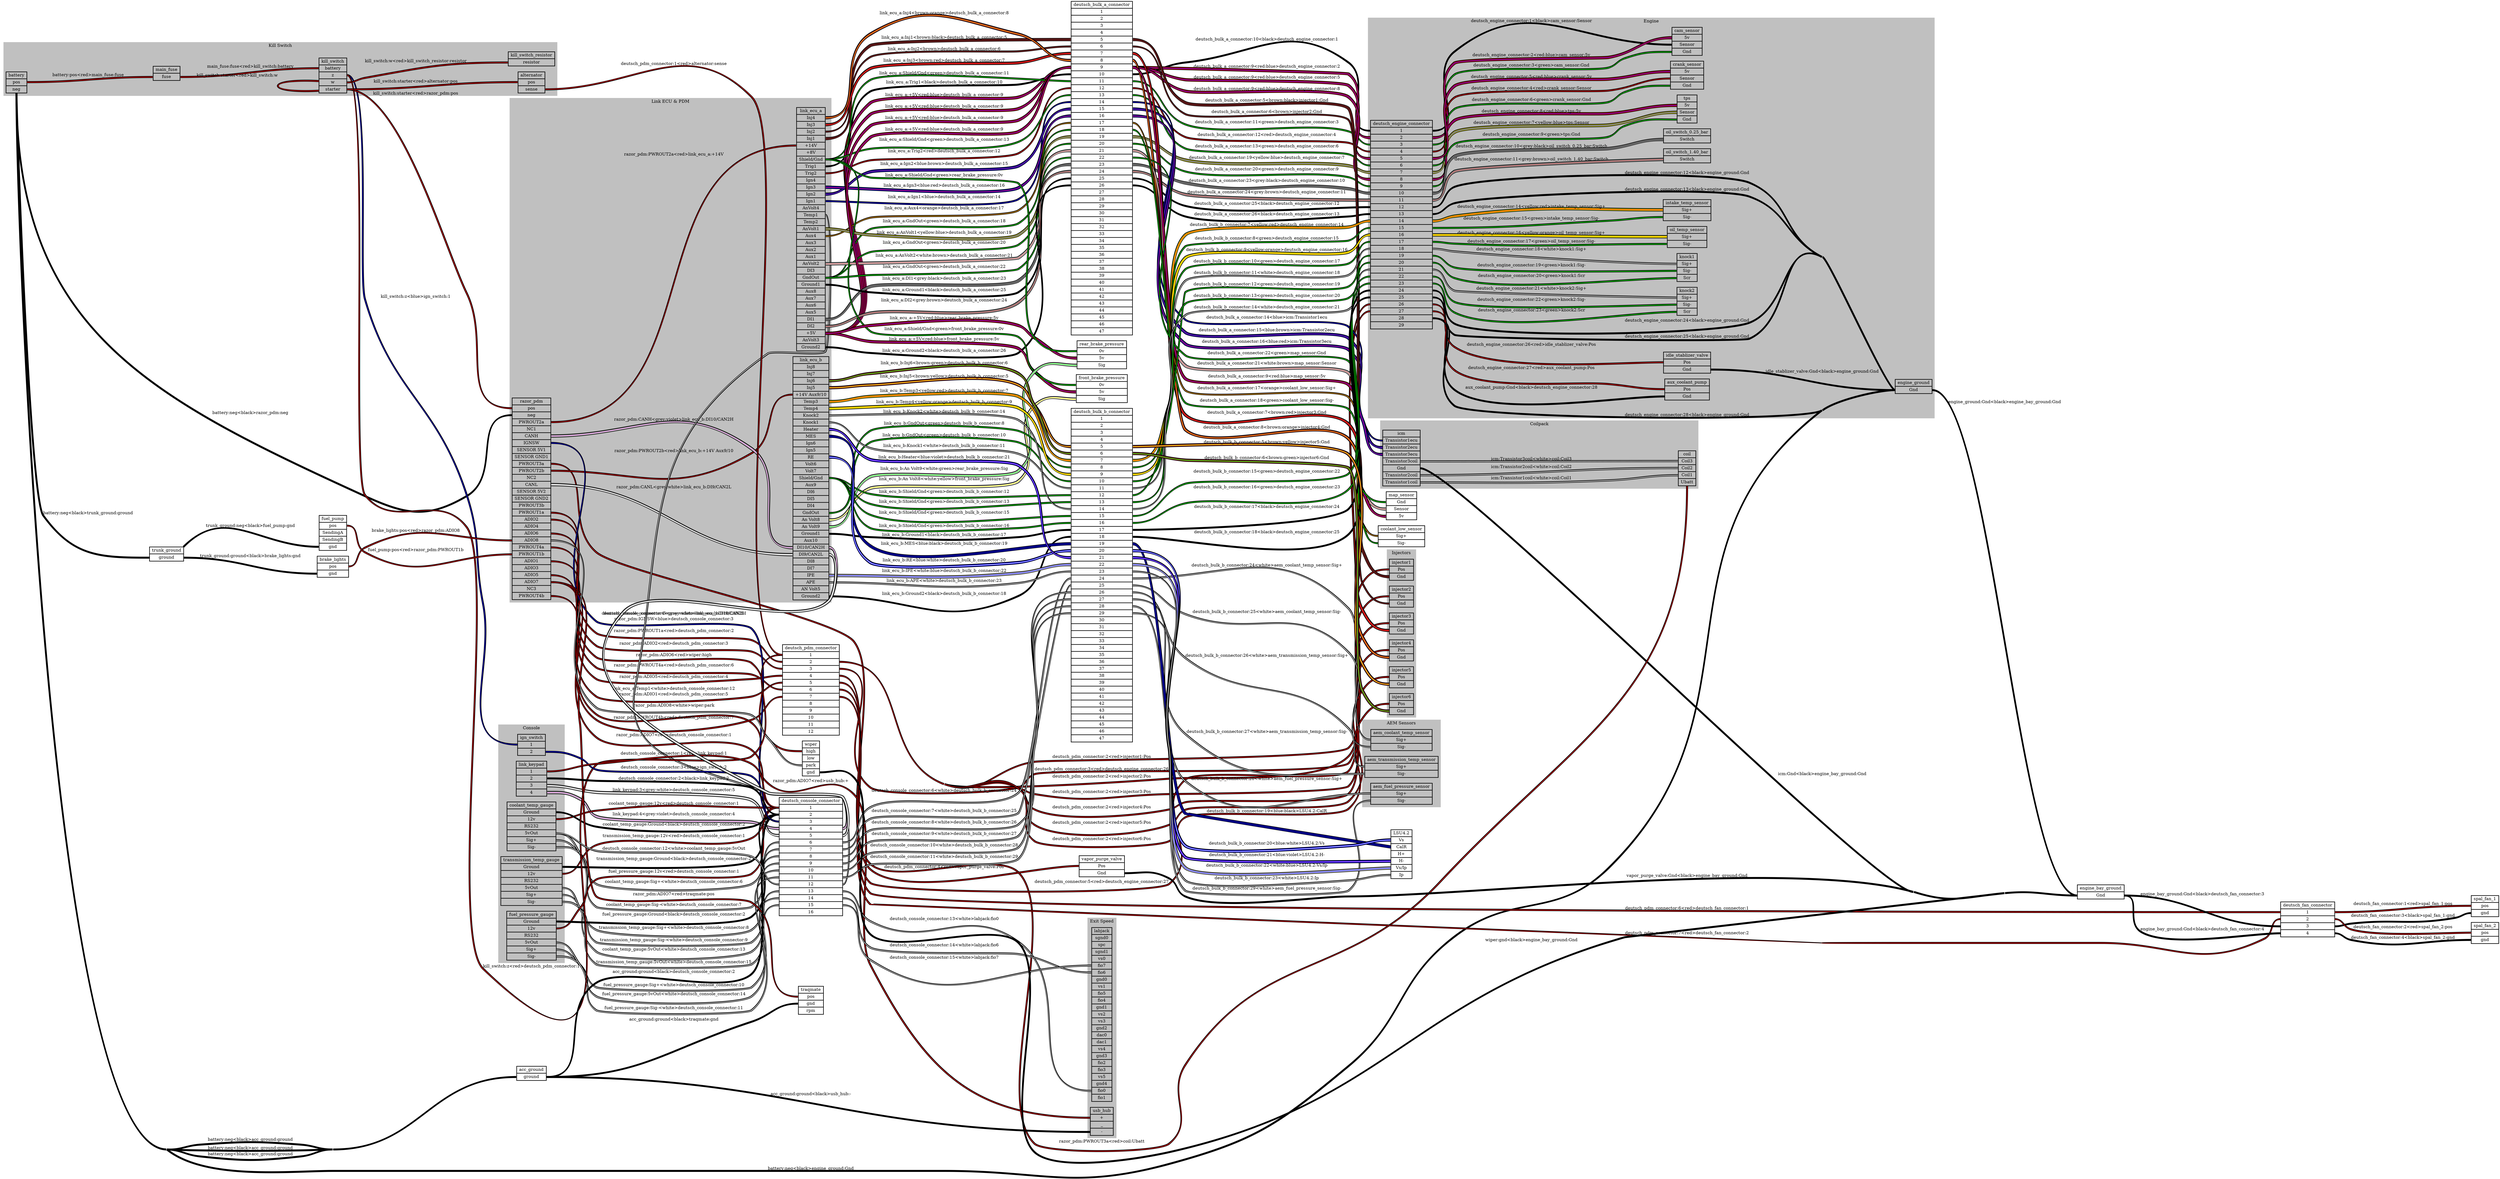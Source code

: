 graph "" {
	graph [bb="0,0,8268,3908.7",
		concentrate=true,
		rankdir=LR,
		ranksep=1.5
	];
	node [label="\N"];
	subgraph cluster_Engine {
		graph [bb="4525,1870.7,6400,3185.7",
			color=grey,
			label=Engine,
			lheight=0.21,
			lp="5462.5,3174.2",
			lwidth=0.71,
			style=filled
		];
		deutsch_engine_connector	[height=9.5972,
			label="deutsch_engine_connector | <1> 1 | <2> 2 | <3> 3 | <4> 4 | <5> 5 | <6> 6 | <7> 7 | <8> 8 | <9> 9 | <10> 10 | <11> 11 | <12> 12 | <\
13> 13 | <14> 14 | <15> 15 | <16> 16 | <17> 17 | <18> 18 | <19> 19 | <20> 20 | <21> 21 | <22> 22 | <23> 23 | <24> 24 | <25> 25 | <\
26> 26 | <27> 27 | <28> 28 | <29> 29 ",
			pos="4635.5,2587.7",
			rects="4533,2909.7,4738,2932.7 4533,2886.7,4738,2909.7 4533,2863.7,4738,2886.7 4533,2840.7,4738,2863.7 4533,2817.7,4738,2840.7 4533,2794.7,\
4738,2817.7 4533,2771.7,4738,2794.7 4533,2748.7,4738,2771.7 4533,2725.7,4738,2748.7 4533,2702.7,4738,2725.7 4533,2679.7,4738,2702.7 \
4533,2656.7,4738,2679.7 4533,2633.7,4738,2656.7 4533,2610.7,4738,2633.7 4533,2587.7,4738,2610.7 4533,2564.7,4738,2587.7 4533,2541.7,\
4738,2564.7 4533,2518.7,4738,2541.7 4533,2495.7,4738,2518.7 4533,2472.7,4738,2495.7 4533,2449.7,4738,2472.7 4533,2426.7,4738,2449.7 \
4533,2403.7,4738,2426.7 4533,2380.7,4738,2403.7 4533,2357.7,4738,2380.7 4533,2334.7,4738,2357.7 4533,2311.7,4738,2334.7 4533,2288.7,\
4738,2311.7 4533,2265.7,4738,2288.7 4533,2242.7,4738,2265.7",
			shape=record,
			style=bold,
			width=2.8472];
		engine_ground	[height=0.65278,
			label="engine_ground | <Gnd> Gnd ",
			pos="6331,1974.7",
			rects="6270,1974.7,6392,1997.7 6270,1951.7,6392,1974.7",
			shape=record,
			style=bold,
			width=1.6944];
		deutsch_engine_connector:28 -- engine_ground:Gnd	[color="black:black:black",
			label="deutsch_engine_connector:28<black>engine_ground:Gnd",
			labeltooltip="deutsch_engine_connector:28<black>engine_ground:Gnd",
			lp="5581,1814.2",
			penwidth=2.5,
			pos="4739.5,2276.7 4907.9,2276.7 4681.6,2012.4 4811,1904.7 5226.7,1559 5519.3,1712.2 6027.5,1896.7"];
		deutsch_engine_connector:12 -- engine_ground:Gnd	[color="black:black:black",
			label="deutsch_engine_connector:12<black>engine_ground:Gnd",
			labeltooltip="deutsch_engine_connector:12<black>engine_ground:Gnd",
			lp="5581,2671.2",
			penwidth=2.5,
			pos="4739.5,2645.7 4855.9,2645.7 5679.7,2688.8 5787,2643.7 5927.4,2584.8 5892.2,2469.5 6027.5,2399.7"];
		deutsch_engine_connector:13 -- engine_ground:Gnd	[color="black:black:black",
			label="deutsch_engine_connector:13<black>engine_ground:Gnd",
			labeltooltip="deutsch_engine_connector:13<black>engine_ground:Gnd",
			lp="5581,2623.2",
			penwidth=2.5,
			pos="4739.5,2622.7 4797.7,2622.7 5732.6,2618.4 5787,2597.7 5916.4,2548.5 5904.2,2462.8 6027.5,2399.7"];
		deutsch_engine_connector:24 -- engine_ground:Gnd	[color="black:black:black",
			label="deutsch_engine_connector:24<black>engine_ground:Gnd",
			labeltooltip="deutsch_engine_connector:24<black>engine_ground:Gnd",
			lp="5581,2192.2",
			penwidth=2.5,
			pos="4739.5,2368.7 4829.3,2368.7 4737.1,2230.8 4811,2179.7 4900.2,2118.1 5685.9,2145.5 5787,2184.7 5920.7,2236.6 5899.7,2464.7 6027.5,\
2399.7"];
		deutsch_engine_connector:25 -- engine_ground:Gnd	[color="black:black:black",
			label="deutsch_engine_connector:25<black>engine_ground:Gnd",
			labeltooltip="deutsch_engine_connector:25<black>engine_ground:Gnd",
			lp="5581,2135.2",
			penwidth=2.5,
			pos="6029.5,2399.7 6054.1,2387.1 6240.8,1966 6269.7,1962.7;4739.5,2345.7 4836.8,2345.7 4732.3,2196 4811,2138.7 4832.9,2122.8 5762.3,2116.6 \
5787,2127.7 5934.1,2194 5883.9,2473.2 6027.5,2399.7"];
		tps	[height=1.2917,
			label="tps | <5v> 5v | <Sensor> Sensor | <Gnd> Gnd ",
			pos="5581,2885.7",
			rects="5548,2908.7,5614,2931.7 5548,2885.7,5614,2908.7 5548,2862.7,5614,2885.7 5548,2839.7,5614,2862.7",
			shape=record,
			style=bold,
			width=0.91667];
		deutsch_engine_connector:9 -- tps:Gnd	[color="black:green:black",
			label="deutsch_engine_connector:9<green>tps:Gnd",
			labeltooltip="deutsch_engine_connector:9<green>tps:Gnd",
			lp="5066,2799.2",
			penwidth=2.5,
			pos="4739.5,2714.7 4779.1,2714.7 4773.7,2754.4 4811,2767.7 4917.9,2805.8 5213.9,2754.3 5321,2791.7 5348.9,2801.5 5347.4,2820 5375,2830.7 \
5446.7,2858.6 5470,2850.7 5547,2850.7"];
		deutsch_engine_connector:7 -- tps:Sensor	[color="black:yellow:blue:yellow:black",
			label="deutsch_engine_connector:7<yellow:blue>tps:Sensor",
			labeltooltip="deutsch_engine_connector:7<yellow:blue>tps:Sensor",
			lp="5066,2837.2",
			penwidth=2.5,
			pos="4739.5,2760.7 4777.3,2760.7 4775,2795.3 4811,2806.7 4919.1,2841.2 5208.3,2816.3 5321,2829.7 5422.6,2841.8 5444.7,2873.7 5547,2873.7"];
		deutsch_engine_connector:8 -- tps:"5v"	[color="black:red:blue:red:black",
			label="deutsch_engine_connector:8<red:blue>tps:5v",
			labeltooltip="deutsch_engine_connector:8<red:blue>tps:5v",
			lp="5066,2875.2",
			penwidth=2.5,
			pos="4739.5,2737.7 4796.7,2737.7 4761.2,2816.6 4811,2844.7 4860.4,2872.6 5264.5,2862.7 5321,2867.7 5421.9,2876.7 5445.7,2897.7 5547,2897.7"];
		cam_sensor	[height=1.2917,
			label="cam_sensor | <5v> 5v | <Sensor> Sensor | <Gnd> Gnd ",
			pos="5581,3107.7",
			rects="5531,3130.7,5631,3153.7 5531,3107.7,5631,3130.7 5531,3084.7,5631,3107.7 5531,3061.7,5631,3084.7",
			shape=record,
			style=bold,
			width=1.3889];
		deutsch_engine_connector:3 -- cam_sensor:Gnd	[color="black:green:black",
			label="deutsch_engine_connector:3<green>cam_sensor:Gnd",
			labeltooltip="deutsch_engine_connector:3<green>cam_sensor:Gnd",
			lp="5066,3027.2",
			penwidth=2.5,
			pos="4739.5,2852.7 4811,2852.7 4751.1,2957.7 4811,2996.7 4858.5,3027.7 5266.8,3003.1 5321,3019.7 5347.9,3028 5348.5,3043.4 5375,3052.7 \
5440.5,3075.8 5460.5,3072.7 5530,3072.7"];
		deutsch_engine_connector:1 -- cam_sensor:Sensor	[color="black:black:black",
			label="deutsch_engine_connector:1<black>cam_sensor:Sensor",
			labeltooltip="deutsch_engine_connector:1<black>cam_sensor:Sensor",
			lp="5066,3167.2",
			penwidth=2.5,
			pos="4739.5,2898.7 4823.1,2898.7 4742.3,3025.1 4811,3072.7 5073.7,3254.9 5210.3,3095.7 5530,3095.7"];
		deutsch_engine_connector:2 -- cam_sensor:"5v"	[color="black:red:blue:red:black",
			label="deutsch_engine_connector:2<red:blue>cam_sensor:5v",
			labeltooltip="deutsch_engine_connector:2<red:blue>cam_sensor:5v",
			lp="5066,3061.2",
			penwidth=2.5,
			pos="4739.5,2875.7 4817,2875.7 4746.7,2991.4 4811,3034.7 4858,3066.4 5265.1,3044 5321,3053.7 5417,3070.4 5432.6,3119.7 5530,3119.7"];
		crank_sensor	[height=1.2917,
			label="crank_sensor | <5v> 5v | <Sensor> Sensor | <Gnd> Gnd ",
			pos="5581,2996.7",
			rects="5526,3019.7,5636,3042.7 5526,2996.7,5636,3019.7 5526,2973.7,5636,2996.7 5526,2950.7,5636,2973.7",
			shape=record,
			style=bold,
			width=1.5278];
		deutsch_engine_connector:6 -- crank_sensor:Gnd	[color="black:green:black",
			label="deutsch_engine_connector:6<green>crank_sensor:Gnd",
			labeltooltip="deutsch_engine_connector:6<green>crank_sensor:Gnd",
			lp="5066,2913.2",
			penwidth=2.5,
			pos="4739.5,2783.7 4793.8,2783.7 4763.2,2856.9 4811,2882.7 4910.8,2936.6 5213.2,2870.4 5321,2905.7 5348.4,2914.7 5348,2931.6 5375,2941.7 \
5437.9,2965.4 5457.7,2961.7 5525,2961.7"];
		deutsch_engine_connector:4 -- crank_sensor:Sensor	[color="black:red:black",
			label="deutsch_engine_connector:4<red>crank_sensor:Sensor",
			labeltooltip="deutsch_engine_connector:4<red>crank_sensor:Sensor",
			lp="5066,2951.2",
			penwidth=2.5,
			pos="4739.5,2829.7 4790.9,2829.7 4765.3,2897.2 4811,2920.7 4861.4,2946.7 5264.7,2936.8 5321,2943.7 5412.8,2955 5432.5,2984.7 5525,2984.7"];
		deutsch_engine_connector:5 -- crank_sensor:"5v"	[color="black:red:blue:red:black",
			label="deutsch_engine_connector:5<red:blue>crank_sensor:5v",
			labeltooltip="deutsch_engine_connector:5<red:blue>crank_sensor:5v",
			lp="5066,2989.2",
			penwidth=2.5,
			pos="4739.5,2806.7 4814.2,2806.7 4748.9,2917.3 4811,2958.7 4858.2,2990.2 5264.5,2976.7 5321,2981.7 5412.1,2989.8 5433.5,3008.7 5525,3008.7"];
		knock1	[height=1.2917,
			label="knock1 | <Sig+> Sig+ | <Sig-> Sig- | <Scr> Scr ",
			pos="5581,2365.7",
			rects="5547.5,2388.7,5614.5,2411.7 5547.5,2365.7,5614.5,2388.7 5547.5,2342.7,5614.5,2365.7 5547.5,2319.7,5614.5,2342.7",
			shape=record,
			style=bold,
			width=0.93056];
		deutsch_engine_connector:20 -- knock1:Scr	[color="black:green:black",
			label="deutsch_engine_connector:20<green>knock1:Scr",
			labeltooltip="deutsch_engine_connector:20<green>knock1:Scr",
			lp="5066,2356.2",
			penwidth=2.5,
			pos="4739.5,2460.7 4798.6,2460.7 4759.6,2377.7 4811,2348.7 4882.2,2308.6 5464.3,2330.7 5546,2330.7"];
		deutsch_engine_connector:18 -- knock1:"Sig+"	[color="black:white:black",
			label="deutsch_engine_connector:18<white>knock1:Sig+",
			labeltooltip="deutsch_engine_connector:18<white>knock1:Sig+",
			lp="5066,2429.2",
			penwidth=2.5,
			pos="4739.5,2506.7 4788.9,2506.7 4766.6,2443.4 4811,2421.7 4862,2396.8 5264.4,2406.9 5321,2402.7 5421.3,2395.3 5445.4,2377.7 5546,2377.7"];
		deutsch_engine_connector:19 -- knock1:"Sig-"	[color="black:green:black",
			label="deutsch_engine_connector:19<green>knock1:Sig-",
			labeltooltip="deutsch_engine_connector:19<green>knock1:Sig-",
			lp="5066,2391.2",
			penwidth=2.5,
			pos="4739.5,2483.7 4794.1,2483.7 4762.9,2409.7 4811,2383.7 4860.9,2356.8 5264.3,2366.1 5321,2363.7 5421,2359.5 5445.9,2353.7 5546,2353.7"];
		knock2	[height=1.2917,
			label="knock2 | <Sig+> Sig+ | <Sig-> Sig- | <Scr> Scr ",
			pos="5581,2254.7",
			rects="5547.5,2277.7,5614.5,2300.7 5547.5,2254.7,5614.5,2277.7 5547.5,2231.7,5614.5,2254.7 5547.5,2208.7,5614.5,2231.7",
			shape=record,
			style=bold,
			width=0.93056];
		deutsch_engine_connector:23 -- knock2:Scr	[color="black:green:black",
			label="deutsch_engine_connector:23<green>knock2:Scr",
			labeltooltip="deutsch_engine_connector:23<green>knock2:Scr",
			lp="5066,2233.2",
			penwidth=2.5,
			pos="4739.5,2391.7 4819.8,2391.7 4744.1,2270.2 4811,2225.7 4947.1,2135.4 5382.7,2219.7 5546,2219.7"];
		deutsch_engine_connector:21 -- knock2:"Sig+"	[color="black:white:black",
			label="deutsch_engine_connector:21<white>knock2:Sig+",
			labeltooltip="deutsch_engine_connector:21<white>knock2:Sig+",
			lp="5066,2312.2",
			penwidth=2.5,
			pos="4739.5,2437.7 4806.6,2437.7 4754.2,2340.4 4811,2304.7 4859,2274.5 5264.4,2284.9 5321,2281.7 5421.1,2276.1 5445.8,2266.7 5546,2266.7"];
		deutsch_engine_connector:22 -- knock2:"Sig-"	[color="black:green:black",
			label="deutsch_engine_connector:22<green>knock2:Sig-",
			labeltooltip="deutsch_engine_connector:22<green>knock2:Sig-",
			lp="5066,2270.2",
			penwidth=2.5,
			pos="4739.5,2414.7 4814.2,2414.7 4748.5,2303.6 4811,2262.7 4845.2,2240.4 5505.2,2242.7 5546,2242.7"];
		intake_temp_sensor	[height=0.97222,
			label="intake_temp_sensor | <Sig+> Sig+ | <Sig-> Sig- ",
			pos="5581,2553.7",
			rects="5502,2565.2,5660,2588.2 5502,2542.2,5660,2565.2 5502,2519.2,5660,2542.2",
			shape=record,
			style=bold,
			width=2.1944];
		deutsch_engine_connector:15 -- intake_temp_sensor:"Sig-"	[color="black:green:black",
			label="deutsch_engine_connector:15<green>intake_temp_sensor:Sig-",
			labeltooltip="deutsch_engine_connector:15<green>intake_temp_sensor:Sig-",
			lp="5066,2554.2",
			penwidth=2.5,
			pos="4739.5,2575.7 4773.8,2575.7 4777.4,2553.7 4811,2546.7 4961.2,2515.6 5347.6,2530.7 5501,2530.7"];
		deutsch_engine_connector:14 -- intake_temp_sensor:"Sig+"	[color="black:yellow:red:yellow:black",
			label="deutsch_engine_connector:14<yellow:red>intake_temp_sensor:Sig+",
			labeltooltip="deutsch_engine_connector:14<yellow:red>intake_temp_sensor:Sig+",
			lp="5066,2604.2",
			penwidth=2.5,
			pos="4739.5,2599.7 4909,2599.7 5331.5,2553.7 5501,2553.7"];
		oil_temp_sensor	[height=0.97222,
			label="oil_temp_sensor | <Sig+> Sig+ | <Sig-> Sig- ",
			pos="5581,2465.7",
			rects="5515.5,2477.2,5646.5,2500.2 5515.5,2454.2,5646.5,2477.2 5515.5,2431.2,5646.5,2454.2",
			shape=record,
			style=bold,
			width=1.8194];
		deutsch_engine_connector:17 -- oil_temp_sensor:"Sig-"	[color="black:green:black",
			label="deutsch_engine_connector:17<green>oil_temp_sensor:Sig-",
			labeltooltip="deutsch_engine_connector:17<green>oil_temp_sensor:Sig-",
			lp="5066,2471.2",
			penwidth=2.5,
			pos="4739.5,2529.7 4782.7,2529.7 4771,2480.1 4811,2463.7 4883.3,2434.2 5435.9,2442.7 5514,2442.7"];
		deutsch_engine_connector:16 -- oil_temp_sensor:"Sig+"	[color="black:yellow:orange:yellow:black",
			label="deutsch_engine_connector:16<yellow:orange>oil_temp_sensor:Sig+",
			labeltooltip="deutsch_engine_connector:16<yellow:orange>oil_temp_sensor:Sig+",
			lp="5066,2515.2",
			penwidth=2.5,
			pos="4739.5,2552.7 4777,2552.7 4775.2,2519.2 4811,2507.7 4919.1,2473.2 5207.7,2485.8 5321,2478.7 5406.8,2473.4 5428,2465.7 5514,2465.7"];
		"oil_switch_0.25_bar"	[height=0.65278,
			label="oil_switch_0.25_bar | <Switch> Switch ",
			pos="5581,2797.7",
			rects="5503,2797.7,5659,2820.7 5503,2774.7,5659,2797.7",
			shape=record,
			style=bold,
			width=2.1667];
		deutsch_engine_connector:10 -- "oil_switch_0.25_bar":Switch	[color="black:grey:black:grey:black",
			label="deutsch_engine_connector:10<grey:black>oil_switch_0.25_bar:Switch",
			labeltooltip="deutsch_engine_connector:10<grey:black>oil_switch_0.25_bar:Switch",
			lp="5066,2760.2",
			penwidth=2.5,
			pos="4739.5,2691.7 4775.1,2691.7 4776.6,2718.7 4811,2727.7 4920.7,2756.6 5208.7,2736.6 5321,2752.7 5345.4,2756.2 5350.8,2760.9 5375,2765.7 \
5431,2776.9 5444.9,2785.7 5502,2785.7"];
		"oil_switch_1.40_bar"	[height=0.65278,
			label="oil_switch_1.40_bar | <Switch> Switch ",
			pos="5581,2732.7",
			rects="5503,2732.7,5659,2755.7 5503,2709.7,5659,2732.7",
			shape=record,
			style=bold,
			width=2.1667];
		deutsch_engine_connector:11 -- "oil_switch_1.40_bar":Switch	[color="black:grey:brown:grey:black",
			label="deutsch_engine_connector:11<grey:brown>oil_switch_1.40_bar:Switch",
			labeltooltip="deutsch_engine_connector:11<grey:brown>oil_switch_1.40_bar:Switch",
			lp="5066,2718.2",
			penwidth=2.5,
			pos="4739.5,2668.7 4771.7,2668.7 4779,2677.1 4811,2680.7 4849.2,2685 5463.5,2720.7 5502,2720.7"];
		idle_stablizer_valve	[height=0.97222,
			label="idle_stablizer_valve | <Pos> Pos | <Gnd> Gnd ",
			pos="5581,2052.7",
			rects="5503,2064.2,5659,2087.2 5503,2041.2,5659,2064.2 5503,2018.2,5659,2041.2",
			shape=record,
			style=bold,
			width=2.1667];
		deutsch_engine_connector:26 -- idle_stablizer_valve:Pos	[color="black:red:black",
			label="deutsch_engine_connector:26<red>idle_stablizer_valve:Pos",
			labeltooltip="deutsch_engine_connector:26<red>idle_stablizer_valve:Pos",
			lp="5066,2111.2",
			penwidth=2.5,
			pos="4739.5,2322.7 4841.9,2322.7 4730.4,2166.9 4811,2103.7 4932.2,2008.8 5348,2052.7 5502,2052.7"];
		aux_coolant_pump	[height=0.97222,
			label="aux_coolant_pump | <Pos> Pos | <Gnd> Gnd ",
			pos="5581,1964.7",
			rects="5507,1976.2,5655,1999.2 5507,1953.2,5655,1976.2 5507,1930.2,5655,1953.2",
			shape=record,
			style=bold,
			width=2.0556];
		deutsch_engine_connector:27 -- aux_coolant_pump:Pos	[color="black:red:black",
			label="deutsch_engine_connector:27<red>aux_coolant_pump:Pos",
			labeltooltip="deutsch_engine_connector:27<red>aux_coolant_pump:Pos",
			lp="5066,2030.2",
			penwidth=2.5,
			pos="4739.5,2299.7 4866.6,2299.7 4713.8,2104.7 4811,2022.7 4825.8,2010.2 5486.6,1964.7 5506,1964.7"];
		idle_stablizer_valve:Gnd -- engine_ground:Gnd	[color="black:black:black",
			label="idle_stablizer_valve:Gnd<black>engine_ground:Gnd",
			labeltooltip="idle_stablizer_valve:Gnd<black>engine_ground:Gnd",
			lp="6028.5,2024.2",
			penwidth=2.5,
			pos="5660,2029.7 5932.7,2029.7 5997.3,1962.7 6270,1962.7"];
		aux_coolant_pump:Gnd -- deutsch_engine_connector:28	[color="black:black:black",
			label="aux_coolant_pump:Gnd<black>deutsch_engine_connector:28",
			labeltooltip="aux_coolant_pump:Gnd<black>deutsch_engine_connector:28",
			lp="5066,1965.2",
			penwidth=2.5,
			pos="5506,1941.7 5351.5,1941.7 4930.5,1859.8 4811,1957.7 4698.6,2049.8 4884.8,2276.7 4739.5,2276.7"];
	}
	subgraph cluster_Console {
		graph [bb="1646,708.72,1865,1491.7",
			color=grey,
			label=Console,
			lheight=0.21,
			lp="1755.5,1480.2",
			lwidth=0.79,
			style=filled
		];
		ign_switch	[height=0.97222,
			label="ign_switch | <1> 1 | <2> 2 ",
			pos="1755.5,1291.7",
			rects="1709.5,1303.2,1801.5,1326.2 1709.5,1280.2,1801.5,1303.2 1709.5,1257.2,1801.5,1280.2",
			shape=record,
			style=bold,
			width=1.2778];
		link_keypad	[height=1.6111,
			label="link_keypad | <1> 1 | <2> 2 | <3> 3 | <4> 4 ",
			pos="1755.5,1402.7",
			rects="1705,1437.2,1806,1460.2 1705,1414.2,1806,1437.2 1705,1391.2,1806,1414.2 1705,1368.2,1806,1391.2 1705,1345.2,1806,1368.2",
			shape=record,
			style=bold,
			width=1.4028];
		coolant_temp_gauge	[height=2.25,
			label="coolant_temp_gauge | <Ground> Ground | <12v> 12v | <RS232> RS232 | <5vOut> 5vOut | <Sig+> Sig+ | <Sig-> Sig- ",
			pos="1755.5,1157.7",
			rects="1674.5,1215.2,1836.5,1238.2 1674.5,1192.2,1836.5,1215.2 1674.5,1169.2,1836.5,1192.2 1674.5,1146.2,1836.5,1169.2 1674.5,1123.2,1836.5,\
1146.2 1674.5,1100.2,1836.5,1123.2 1674.5,1077.2,1836.5,1100.2",
			shape=record,
			style=bold,
			width=2.25];
		transmission_temp_gauge	[height=2.25,
			label="transmission_temp_gauge | <Ground> Ground | <12v> 12v | <RS232> RS232 | <5vOut> 5vOut | <Sig+> Sig+ | <Sig-> Sig- ",
			pos="1755.5,977.72",
			rects="1654,1035.2,1857,1058.2 1654,1012.2,1857,1035.2 1654,989.22,1857,1012.2 1654,966.22,1857,989.22 1654,943.22,1857,966.22 1654,920.22,\
1857,943.22 1654,897.22,1857,920.22",
			shape=record,
			style=bold,
			width=2.8194];
		fuel_pressure_gauge	[height=2.25,
			label="fuel_pressure_gauge | <Ground> Ground | <12v> 12v | <RS232> RS232 | <5vOut> 5vOut | <Sig+> Sig+ | <Sig-> Sig- ",
			pos="1755.5,797.72",
			rects="1673.5,855.22,1837.5,878.22 1673.5,832.22,1837.5,855.22 1673.5,809.22,1837.5,832.22 1673.5,786.22,1837.5,809.22 1673.5,763.22,1837.5,\
786.22 1673.5,740.22,1837.5,763.22 1673.5,717.22,1837.5,740.22",
			shape=record,
			style=bold,
			width=2.2778];
	}
	subgraph cluster_Coilpack {
		graph [bb="4565.5,3667.7,5618,3890.7",
			color=grey,
			label=Coilpack,
			lheight=0.21,
			lp="5091.8,3879.2",
			lwidth=0.85,
			style=filled
		];
		icm	[height=2.5694,
			label="icm | <Transistor1ecu> Transistor1ecu | <Transistor2ecu> Transistor2ecu | <Transistor3ecu> Transistor3ecu | <Transistor3coil> Transistor3coil | <\
Gnd> Gnd | <Transistor2coil> Transistor2coil | <Transistor1coil> Transistor1coil ",
			pos="4635.5,3767.7",
			rects="4573.5,3836.7,4697.5,3859.7 4573.5,3813.7,4697.5,3836.7 4573.5,3790.7,4697.5,3813.7 4573.5,3767.7,4697.5,3790.7 4573.5,3744.7,4697.5,\
3767.7 4573.5,3721.7,4697.5,3744.7 4573.5,3698.7,4697.5,3721.7 4573.5,3675.7,4697.5,3698.7",
			shape=record,
			style=bold,
			width=1.7222];
		coil	[height=1.6111,
			label="coil | <Coil3> Coil3 | <Coil2> Coil2 | <Coil1> Coil1 | <Ubatt> Ubatt ",
			pos="5581,3739.7",
			rects="5552,3774.2,5610,3797.2 5552,3751.2,5610,3774.2 5552,3728.2,5610,3751.2 5552,3705.2,5610,3728.2 5552,3682.2,5610,3705.2",
			shape=record,
			style=bold,
			width=0.80556];
		icm:Transistor3coil -- coil:Coil3	[color="black:white:black",
			label="icm:Transistor3coil<white>coil:Coil3",
			labeltooltip="icm:Transistor3coil<white>coil:Coil3",
			lp="5066,3768.2",
			penwidth=2.5,
			pos="4698.5,3755.7 5077.4,3755.7 5172.1,3762.7 5551,3762.7"];
		icm:Transistor1coil -- coil:Coil1	[color="black:white:black",
			label="icm:Transistor1coil<white>coil:Coil1",
			labeltooltip="icm:Transistor1coil<white>coil:Coil1",
			lp="5066,3702.2",
			penwidth=2.5,
			pos="4698.5,3686.7 4975.2,3686.7 5044.7,3679.8 5321,3694.7 5423.5,3700.3 5448.3,3716.7 5551,3716.7"];
		icm:Transistor2coil -- coil:Coil2	[color="black:white:black",
			label="icm:Transistor2coil<white>coil:Coil2",
			labeltooltip="icm:Transistor2coil<white>coil:Coil2",
			lp="5066,3742.2",
			penwidth=2.5,
			pos="4698.5,3709.7 5077.6,3709.7 5171.9,3739.7 5551,3739.7"];
	}
	subgraph "cluster_AEM Sensors" {
		graph [bb="4506,476.72,4765,761.72",
			color=grey,
			label="AEM Sensors",
			lheight=0.21,
			lp="4635.5,750.22",
			lwidth=1.35,
			style=filled
		];
		aem_coolant_temp_sensor	[height=0.97222,
			label="aem_coolant_temp_sensor | <Sig+> Sig+ | <Sig-> Sig- ",
			pos="4635.5,695.72",
			rects="4534,707.22,4737,730.22 4534,684.22,4737,707.22 4534,661.22,4737,684.22",
			shape=record,
			style=bold,
			width=2.8194];
		aem_transmission_temp_sensor	[height=0.97222,
			label="aem_transmission_temp_sensor | <Sig+> Sig+ | <Sig-> Sig- ",
			pos="4635.5,607.72",
			rects="4514,619.22,4757,642.22 4514,596.22,4757,619.22 4514,573.22,4757,596.22",
			shape=record,
			style=bold,
			width=3.375];
		aem_fuel_pressure_sensor	[height=0.97222,
			label="aem_fuel_pressure_sensor | <Sig+> Sig+ | <Sig-> Sig- ",
			pos="4635.5,519.72",
			rects="4533.5,531.22,4737.5,554.22 4533.5,508.22,4737.5,531.22 4533.5,485.22,4737.5,508.22",
			shape=record,
			style=bold,
			width=2.8333];
	}
	subgraph cluster_Injectors {
		graph [bb="4587.5,1054.7,4683.5,1603.7",
			color=grey,
			label=Injectors,
			lheight=0.21,
			lp="4635.5,1592.2",
			lwidth=0.89,
			style=filled
		];
		injector1	[height=0.97222,
			label="injector1 | <Pos> Pos | <Gnd> Gnd ",
			pos="4635.5,1537.7",
			rects="4595.5,1549.2,4675.5,1572.2 4595.5,1526.2,4675.5,1549.2 4595.5,1503.2,4675.5,1526.2",
			shape=record,
			style=bold,
			width=1.1111];
		injector2	[height=0.97222,
			label="injector2 | <Pos> Pos | <Gnd> Gnd ",
			pos="4635.5,1449.7",
			rects="4595.5,1461.2,4675.5,1484.2 4595.5,1438.2,4675.5,1461.2 4595.5,1415.2,4675.5,1438.2",
			shape=record,
			style=bold,
			width=1.1111];
		injector3	[height=0.97222,
			label="injector3 | <Pos> Pos | <Gnd> Gnd ",
			pos="4635.5,1361.7",
			rects="4595.5,1373.2,4675.5,1396.2 4595.5,1350.2,4675.5,1373.2 4595.5,1327.2,4675.5,1350.2",
			shape=record,
			style=bold,
			width=1.1111];
		injector4	[height=0.97222,
			label="injector4 | <Pos> Pos | <Gnd> Gnd ",
			pos="4635.5,1273.7",
			rects="4595.5,1285.2,4675.5,1308.2 4595.5,1262.2,4675.5,1285.2 4595.5,1239.2,4675.5,1262.2",
			shape=record,
			style=bold,
			width=1.1111];
		injector5	[height=0.97222,
			label="injector5 | <Pos> Pos | <Gnd> Gnd ",
			pos="4635.5,1185.7",
			rects="4595.5,1197.2,4675.5,1220.2 4595.5,1174.2,4675.5,1197.2 4595.5,1151.2,4675.5,1174.2",
			shape=record,
			style=bold,
			width=1.1111];
		injector6	[height=0.97222,
			label="injector6 | <Pos> Pos | <Gnd> Gnd ",
			pos="4635.5,1097.7",
			rects="4595.5,1109.2,4675.5,1132.2 4595.5,1086.2,4675.5,1109.2 4595.5,1063.2,4675.5,1086.2",
			shape=record,
			style=bold,
			width=1.1111];
	}
	subgraph "cluster_Exit Speed" {
		graph [bb="3596.5,569.72,3691.5,1296.7",
			color=grey,
			label="Exit Speed",
			lheight=0.21,
			lp="3644,1285.2",
			lwidth=1.10,
			style=filled
		];
		labjack	[height=8,
			label="labjack | <sgnd0> sgnd0 | < spc>  spc | < sgnd1>  sgnd1 | < vs0>  vs0 | <fio7> fio7 | < fio6>  fio6 | < gnd0>  gnd0 | < vs1>  vs1 | <\
fio5> fio5 | < fio4>  fio4 | < gnd1>  gnd1 | < vs2>  vs2 | <vs3> vs3 | < gnd2>  gnd2 | < dac0>  dac0 | < dac1>  dac1 | <vs4> vs4 | < \
gnd3>  gnd3 | < fio2>  fio2 | < fio3>  fio3 | <vs5> vs5 | < gnd4>  gnd4 | < fio0>  fio0 | < fio1>  fio1 ",
			pos="3643.5,865.72",
			rects="3610,1130.2,3677,1153.2 3610,1107.2,3677,1130.2 3610,1084.2,3677,1107.2 3610,1061.2,3677,1084.2 3610,1038.2,3677,1061.2 3610,1015.2,\
3677,1038.2 3610,992.22,3677,1015.2 3610,969.22,3677,992.22 3610,946.22,3677,969.22 3610,923.22,3677,946.22 3610,900.22,3677,923.22 \
3610,877.22,3677,900.22 3610,854.22,3677,877.22 3610,831.22,3677,854.22 3610,808.22,3677,831.22 3610,785.22,3677,808.22 3610,762.22,\
3677,785.22 3610,739.22,3677,762.22 3610,716.22,3677,739.22 3610,693.22,3677,716.22 3610,670.22,3677,693.22 3610,647.22,3677,670.22 \
3610,624.22,3677,647.22 3610,601.22,3677,624.22 3610,578.22,3677,601.22",
			shape=record,
			style=bold,
			width=0.93056];
		usb_hub	[height=1.2917,
			label="usb_hub | <+> + | <_> _ | <-> - ",
			pos="3643.5,1218.7",
			rects="3605.5,1241.7,3681.5,1264.7 3605.5,1218.7,3681.5,1241.7 3605.5,1195.7,3681.5,1218.7 3605.5,1172.7,3681.5,1195.7",
			shape=record,
			style=bold,
			width=1.0556];
	}
	subgraph "cluster_Link ECU & PDM" {
		graph [bb="1683.5,1917.7,2748,3586.7",
			color=grey,
			label="Link ECU & PDM",
			lheight=0.21,
			lp="2215.8,3575.2",
			lwidth=1.75,
			style=filled
		];
		razor_pdm	[height=9.2778,
			label="razor_pdm | <pos> pos | <neg> neg | <PWROUT2a> PWROUT2a | <NC1> NC1 | <CANH> CANH | <IGNSW> IGNSW | <SENSOR 5V1> SENSOR 5V1 | <SENSOR \
GND1> SENSOR GND1 | <PWROUT3a> PWROUT3a | <PWROUT2b> PWROUT2b | <NC2> NC2 | <CANL> CANL | <SENSOR 5V2> SENSOR 5V2 | <SENSOR GND2> \
SENSOR GND2 | <PWROUT3b> PWROUT3b | <PWROUT1a> PWROUT1a | <ADIO2> ADIO2 | <ADIO4> ADIO4 | <ADIO6> ADIO6 | <ADIO8> ADIO8 | <PWROUT4a> \
PWROUT4a | <PWROUT1b> PWROUT1b | <ADIO1> ADIO1 | <ADIO3> ADIO3 | <ADIO5> ADIO5 | <ADIO7> ADIO7 | <NC3> NC3 | <PWROUT4b> PWROUT4b ",
			pos="1755.5,2259.7",
			rects="1691.5,2570.2,1819.5,2593.2 1691.5,2547.2,1819.5,2570.2 1691.5,2524.2,1819.5,2547.2 1691.5,2501.2,1819.5,2524.2 1691.5,2478.2,1819.5,\
2501.2 1691.5,2455.2,1819.5,2478.2 1691.5,2432.2,1819.5,2455.2 1691.5,2409.2,1819.5,2432.2 1691.5,2386.2,1819.5,2409.2 1691.5,2363.2,\
1819.5,2386.2 1691.5,2340.2,1819.5,2363.2 1691.5,2317.2,1819.5,2340.2 1691.5,2294.2,1819.5,2317.2 1691.5,2271.2,1819.5,2294.2 1691.5,\
2248.2,1819.5,2271.2 1691.5,2225.2,1819.5,2248.2 1691.5,2202.2,1819.5,2225.2 1691.5,2179.2,1819.5,2202.2 1691.5,2156.2,1819.5,2179.2 \
1691.5,2133.2,1819.5,2156.2 1691.5,2110.2,1819.5,2133.2 1691.5,2087.2,1819.5,2110.2 1691.5,2064.2,1819.5,2087.2 1691.5,2041.2,1819.5,\
2064.2 1691.5,2018.2,1819.5,2041.2 1691.5,1995.2,1819.5,2018.2 1691.5,1972.2,1819.5,1995.2 1691.5,1949.2,1819.5,1972.2 1691.5,1926.2,\
1819.5,1949.2",
			shape=record,
			style=bold,
			width=1.7778];
		link_ecu_a	[height=11.194,
			label="link_ecu_a | <Inj4> Inj4 | <Inj3> Inj3 | <Inj2> Inj2 | <Inj1> Inj1 | <+14V> +14V | <+8V> +8V | <Shield/Gnd> Shield/Gnd | <Trig1> \
Trig1 | <Trig2> Trig2 | <Ign4> Ign4 | <Ign3> Ign3 | <Ign2> Ign2 | <Ign1> Ign1 | <AnVolt4> AnVolt4 | <Temp1> Temp1 | <Temp2> Temp2 | <\
AnVolt1> AnVolt1 | <Aux4> Aux4 | <Aux3> Aux3 | <Aux2> Aux2 | <Aux1> Aux1 | <AnVolt2> AnVolt2 | <DI3> DI3 | <GndOut> GndOut | <Ground1> \
Ground1 | <Aux8> Aux8 | <Aux7> Aux7 | <Aux6> Aux6 | <Aux5> Aux5 | <DI1> DI1 | <DI2> DI2 | <+5V> +5V | <AnVolt3> AnVolt3 | <Ground2> \
Ground2 ",
			pos="2680.5,3152.7",
			rects="2633,3532.2,2728,3555.2 2633,3509.2,2728,3532.2 2633,3486.2,2728,3509.2 2633,3463.2,2728,3486.2 2633,3440.2,2728,3463.2 2633,3417.2,\
2728,3440.2 2633,3394.2,2728,3417.2 2633,3371.2,2728,3394.2 2633,3348.2,2728,3371.2 2633,3325.2,2728,3348.2 2633,3302.2,2728,3325.2 \
2633,3279.2,2728,3302.2 2633,3256.2,2728,3279.2 2633,3233.2,2728,3256.2 2633,3210.2,2728,3233.2 2633,3187.2,2728,3210.2 2633,3164.2,\
2728,3187.2 2633,3141.2,2728,3164.2 2633,3118.2,2728,3141.2 2633,3095.2,2728,3118.2 2633,3072.2,2728,3095.2 2633,3049.2,2728,3072.2 \
2633,3026.2,2728,3049.2 2633,3003.2,2728,3026.2 2633,2980.2,2728,3003.2 2633,2957.2,2728,2980.2 2633,2934.2,2728,2957.2 2633,2911.2,\
2728,2934.2 2633,2888.2,2728,2911.2 2633,2865.2,2728,2888.2 2633,2842.2,2728,2865.2 2633,2819.2,2728,2842.2 2633,2796.2,2728,2819.2 \
2633,2773.2,2728,2796.2 2633,2750.2,2728,2773.2",
			shape=record,
			style=bold,
			width=1.3194];
		razor_pdm:PWROUT2a -- link_ecu_a:"+14V"	[color="black:red:black",
			label="razor_pdm:PWROUT2a<red>link_ecu_a:+14V",
			labeltooltip="razor_pdm:PWROUT2a<red>link_ecu_a:+14V",
			lp="2227,3399.2",
			penwidth=2.5,
			pos="1820.5,2512.7 2364.2,2512.7 2087.8,3428.7 2631.5,3428.7"];
		link_ecu_b	[height=11.194,
			label="link_ecu_b | <Inj8> Inj8 | <Inj7> Inj7 | <Inj6> Inj6 | <Inj5> Inj5 | <+14V Aux9/10> +14V Aux9/10 | <Temp3> Temp3 | <Temp4> Temp4 | <\
Knock2> Knock2 | <Knock1> Knock1 | <Heater> Heater | <MES> MES | <Ign6> Ign6 | <Ign5> Ign5 | <RE> RE | <Volt6> Volt6 | <Volt7> Volt7 | <\
Shield/Gnd> Shield/Gnd | <Aux9> Aux9 | <DI6> DI6 | <DI5> DI5 | <DI4> DI4 | <GndOut> GndOut | <An Volt8> An Volt8 | <An Volt9> An \
Volt9 | <Ground1> Ground1 | <Aux10> Aux10 | <DI10/CAN2H> DI10/CAN2H | <DI9/CAN2L> DI9/CAN2L | <DI8> DI8 | <DI7> DI7 | <IPE> IPE | <\
APE> APE | <AN Volt5> AN Volt5 | <Ground2> Ground2 ",
			pos="2680.5,2328.7",
			rects="2621,2708.2,2740,2731.2 2621,2685.2,2740,2708.2 2621,2662.2,2740,2685.2 2621,2639.2,2740,2662.2 2621,2616.2,2740,2639.2 2621,2593.2,\
2740,2616.2 2621,2570.2,2740,2593.2 2621,2547.2,2740,2570.2 2621,2524.2,2740,2547.2 2621,2501.2,2740,2524.2 2621,2478.2,2740,2501.2 \
2621,2455.2,2740,2478.2 2621,2432.2,2740,2455.2 2621,2409.2,2740,2432.2 2621,2386.2,2740,2409.2 2621,2363.2,2740,2386.2 2621,2340.2,\
2740,2363.2 2621,2317.2,2740,2340.2 2621,2294.2,2740,2317.2 2621,2271.2,2740,2294.2 2621,2248.2,2740,2271.2 2621,2225.2,2740,2248.2 \
2621,2202.2,2740,2225.2 2621,2179.2,2740,2202.2 2621,2156.2,2740,2179.2 2621,2133.2,2740,2156.2 2621,2110.2,2740,2133.2 2621,2087.2,\
2740,2110.2 2621,2064.2,2740,2087.2 2621,2041.2,2740,2064.2 2621,2018.2,2740,2041.2 2621,1995.2,2740,2018.2 2621,1972.2,2740,1995.2 \
2621,1949.2,2740,1972.2 2621,1926.2,2740,1949.2",
			shape=record,
			style=bold,
			width=1.6528];
		razor_pdm:PWROUT2b -- link_ecu_b:"+14V Aux9/10"	[color="black:red:black",
			label="razor_pdm:PWROUT2b<red>link_ecu_b:+14V Aux9/10",
			labeltooltip="razor_pdm:PWROUT2b<red>link_ecu_b:+14V Aux9/10",
			lp="2227,2399.2",
			penwidth=2.5,
			pos="1820.5,2351.7 2115.9,2351.7 2229.4,2241.8 2484,2391.7 2580.7,2448.7 2507.3,2604.7 2619.5,2604.7"];
		razor_pdm:CANH -- link_ecu_b:"DI10/CAN2H"	[color="black:grey:violet:grey:black",
			label="razor_pdm:CANH<grey:violet>link_ecu_b:DI10/CAN2H",
			labeltooltip="razor_pdm:CANH<grey:violet>link_ecu_b:DI10/CAN2H",
			lp="2227,2510.2",
			penwidth=2.5,
			pos="1820.5,2466.7 2116.6,2466.7 2243.6,2579.5 2484,2406.7 2605.4,2319.4 2469.9,2098.7 2619.5,2098.7"];
		razor_pdm:CANL -- link_ecu_b:"DI9/CAN2L"	[color="black:grey:white:grey:black",
			label="razor_pdm:CANL<grey:white>link_ecu_b:DI9/CAN2L",
			labeltooltip="razor_pdm:CANL<grey:white>link_ecu_b:DI9/CAN2L",
			lp="2227,2296.2",
			penwidth=2.5,
			pos="1820.5,2305.7 1971.7,2305.7 2343.5,2211.5 2484,2155.7 2549,2129.9 2549.6,2075.7 2619.5,2075.7"];
	}
	subgraph "cluster_Kill Switch" {
		graph [bb="8,526.72,1840.5,700.72",
			color=grey,
			label="Kill Switch",
			lheight=0.21,
			lp="924.25,689.22",
			lwidth=1.08,
			style=filled
		];
		battery	[height=0.97222,
			label="battery | <pos> pos | <neg> neg ",
			pos="50.5,634.72",
			rects="16,646.22,85,669.22 16,623.22,85,646.22 16,600.22,85,623.22",
			shape=record,
			style=bold,
			width=0.95833];
		main_fuse	[height=0.65278,
			label="main_fuse | <fuse> fuse ",
			pos="547.5,645.72",
			rects="503,645.72,592,668.72 503,622.72,592,645.72",
			shape=record,
			style=bold,
			width=1.2361];
		battery:pos -- main_fuse:fuse	[color="black:red:black",
			label="battery:pos<red>main_fuse:fuse",
			labeltooltip="battery:pos<red>main_fuse:fuse",
			lp="288,642.22",
			penwidth=2.5,
			pos="85,634.72 270.11,634.72 316.39,633.72 501.5,633.72"];
		kill_switch	[height=1.6111,
			label="kill_switch | <battery> battery | <z> z | <w> w | <starter> starter ",
			pos="1098,611.72",
			rects="1052,646.22,1144,669.22 1052,623.22,1144,646.22 1052,600.22,1144,623.22 1052,577.22,1144,600.22 1052,554.22,1144,577.22",
			shape=record,
			style=bold,
			width=1.2778];
		main_fuse:fuse -- kill_switch:battery	[color="black:red:black",
			label="main_fuse:fuse<red>kill_switch:battery",
			labeltooltip="main_fuse:fuse<red>kill_switch:battery",
			lp="825,642.22",
			penwidth=2.5,
			pos="593.5,633.72 796.83,633.72 847.67,634.72 1051,634.72"];
		kill_switch:starter -- kill_switch:w	[color="black:red:black",
			label="kill_switch:starter<red>kill_switch:w",
			labeltooltip="kill_switch:starter<red>kill_switch:w",
			lp="781.5,611.72",
			penwidth=2.5,
			pos="1051.8,561.26 990.43,557.69 916,561.17 916,577.22 916,593.28 990.43,596.76 1051.8,593.19"];
		alternator	[height=0.97222,
			label="alternator | <pos> pos | <sense> sense ",
			pos="1755.5,569.72",
			rects="1711,581.22,1800,604.22 1711,558.22,1800,581.22 1711,535.22,1800,558.22",
			shape=record,
			style=bold,
			width=1.2361];
		kill_switch:starter -- alternator:pos	[color="black:red:black",
			label="kill_switch:starter<red>alternator:pos",
			labeltooltip="kill_switch:starter<red>alternator:pos",
			lp="1372.5,577.22",
			penwidth=2.5,
			pos="1145,565.72 1395.9,565.72 1458.6,569.72 1709.5,569.72"];
		kill_switch_resistor	[height=0.65278,
			label="kill_switch_resistor | <resistor> resistor ",
			pos="1755.5,645.72",
			rects="1678.5,645.72,1832.5,668.72 1678.5,622.72,1832.5,645.72",
			shape=record,
			style=bold,
			width=2.1389];
		kill_switch:w -- kill_switch_resistor:resistor	[color="black:red:black",
			label="kill_switch:w<red>kill_switch_resistor:resistor",
			labeltooltip="kill_switch:w<red>kill_switch_resistor:resistor",
			lp="1372.5,635.22",
			penwidth=2.5,
			pos="1145,588.72 1382.5,588.72 1440,633.72 1677.5,633.72"];
	}
	battery:neg -- razor_pdm:neg	[color="black:black:black",
		label="battery:neg<black>razor_pdm:neg",
		labeltooltip="battery:neg<black>razor_pdm:neg",
		lp="825,2510.2",
		penwidth=2.5,
		pos="85,611.72 158.39,611.72 96.342,1872 139,1931.7 569.08,2533.9 950.53,2535.7 1690.5,2535.7"];
	battery:neg -- engine_ground:Gnd	[color="black:black:black",
		label="battery:neg<black>engine_ground:Gnd",
		labeltooltip="battery:neg<black>engine_ground:Gnd",
		lp="2680.5,49.224",
		penwidth=2.5,
		pos="6029.5,1896.7 6080.7,1917.6 6214.1,1962.5 6269.7,1962.7;85,611.72 410.96,611.72 220.54,41.724 546.5,41.724 546.5,41.724 546.5,41.724 \
3123,41.724 3877.5,41.724 4188.6,-14.078 4765,472.72 4926.6,609.15 5831.7,1816.8 6027.5,1896.7"];
	acc_ground	[height=0.65278,
		label="acc_ground | <ground> ground ",
		pos="1755.5,1566.7",
		rects="1706.5,1566.7,1804.5,1589.7 1706.5,1543.7,1804.5,1566.7",
		shape=record,
		style=bold,
		width=1.3611];
	battery:neg -- acc_ground:ground	[color="black:black:black",
		label="battery:neg<black>acc_ground:ground",
		labeltooltip="battery:neg<black>acc_ground:ground",
		lp="825,1462.2",
		penwidth=2.5,
		pos="85,611.72 195.41,611.72 436.09,1491.7 546.5,1491.7;548.5,1491.7 592.47,1518.3 607.31,1463.1 658,1454.7 804.48,1430.6 845.68,1429.7 \
992,1454.7 1040.8,1463.1 1047.6,1490 1097,1491.7;1099,1491.7 1295.4,1498.4 1347,1474.3 1541,1505.7 1616.3,1517.9 1629.2,1554.7 1705.5,\
1554.7"];
	battery:neg -- acc_ground:ground	[color="black:black:black",
		label="battery:neg<black>acc_ground:ground",
		labeltooltip="battery:neg<black>acc_ground:ground",
		lp="825,1636.2",
		penwidth=2.5,
		pos="548.5,1491.7 988.99,1758.3 1190.4,1554.8 1705.1,1554.7"];
	battery:neg -- acc_ground:ground	[color="black:black:black",
		label="battery:neg<black>acc_ground:ground",
		labeltooltip="battery:neg<black>acc_ground:ground",
		lp="825,1528.2",
		penwidth=2.5,
		pos="548.5,1491.7 648.87,1560.9 975.22,1486.5 1097,1491.7"];
	trunk_ground	[height=0.65278,
		label="trunk_ground | <ground> ground ",
		pos="547.5,1930.7",
		rects="491,1930.7,604,1953.7 491,1907.7,604,1930.7",
		shape=record,
		style=bold,
		width=1.5694];
	battery:neg -- trunk_ground:ground	[color="black:black:black",
		label="battery:neg<black>trunk_ground:ground",
		labeltooltip="battery:neg<black>trunk_ground:ground",
		lp="288,1920.2",
		penwidth=2.5,
		pos="85,611.72 184.51,611.72 101.8,1413.4 139,1505.7 229.15,1729.4 249.82,1918.7 491,1918.7"];
	kill_switch:starter -- razor_pdm:pos	[color="black:red:black",
		label="kill_switch:starter<red>razor_pdm:pos",
		labeltooltip="kill_switch:starter<red>razor_pdm:pos",
		lp="1372.5,2064.2",
		penwidth=2.5,
		pos="1145,565.72 1215,565.72 1187.9,1124.6 1204,1192.7 1299.1,1593.8 1407.2,1666.9 1541,2056.7 1616.6,2276.9 1457.7,2558.7 1690.5,2558.7"];
	kill_switch:z -- ign_switch:1	[color="black:blue:black",
		label="kill_switch:z<blue>ign_switch:1",
		labeltooltip="kill_switch:z<blue>ign_switch:1",
		lp="1372.5,1181.2",
		penwidth=2.5,
		pos="1145,611.72 1231.6,611.72 1526.7,1194.5 1595,1247.7 1637.7,1281 1654.4,1291.7 1708.5,1291.7"];
	deutsch_pdm_connector	[height=4.1667,
		label="deutsch_pdm_connector | <1> 1 | <2> 2 | <3> 3 | <4> 4 | <5> 5 | <6> 6 | <7> 7 | <8> 8 | <9> 9 | <10> 10 | <11> 11 | <12> 12 ",
		pos="2680.5,1572.7",
		rects="2586.5,1699.2,2774.5,1722.2 2586.5,1676.2,2774.5,1699.2 2586.5,1653.2,2774.5,1676.2 2586.5,1630.2,2774.5,1653.2 2586.5,1607.2,2774.5,\
1630.2 2586.5,1584.2,2774.5,1607.2 2586.5,1561.2,2774.5,1584.2 2586.5,1538.2,2774.5,1561.2 2586.5,1515.2,2774.5,1538.2 2586.5,1492.2,\
2774.5,1515.2 2586.5,1469.2,2774.5,1492.2 2586.5,1446.2,2774.5,1469.2 2586.5,1423.2,2774.5,1446.2",
		shape=record,
		style=bold,
		width=2.6111];
	kill_switch:z -- deutsch_pdm_connector:1	[color="black:red:black",
		label="kill_switch:z<red>deutsch_pdm_connector:1",
		labeltooltip="kill_switch:z<red>deutsch_pdm_connector:1",
		lp="1755.5,518.22",
		penwidth=2.5,
		pos="1145,611.72 1179.1,611.72 1172.8,576.39 1204,562.72 1494.7,435.48 1681,297.53 1916,510.72 2007.6,593.84 1880.7,979.15 1970,1064.7 \
2052.6,1143.9 2398.7,1016.5 2484,1092.7 2584,1182.1 2451.4,1687.7 2585.5,1687.7"];
	razor_pdm:PWROUT3a -- coil:Ubatt	[color="black:red:black",
		label="razor_pdm:PWROUT3a<red>coil:Ubatt",
		labeltooltip="razor_pdm:PWROUT3a<red>coil:Ubatt",
		lp="3643.5,3901.2",
		penwidth=2.5,
		pos="1820.5,2374.7 2053.1,2374.7 1846.8,3213.4 1970,3410.7 2172.1,3734.3 2298,3893.7 2679.5,3893.7 2679.5,3893.7 2679.5,3893.7 4636.5,\
3893.7 4944.9,3893.7 5023.1,3859.4 5321,3779.7 5426.4,3751.5 5441.9,3693.7 5551,3693.7"];
	razor_pdm:ADIO7 -- usb_hub:"+"	[color="black:red:black",
		label="razor_pdm:ADIO7<red>usb_hub:+",
		labeltooltip="razor_pdm:ADIO7<red>usb_hub:+",
		lp="2680.5,1775.2",
		penwidth=2.5,
		pos="1820.5,1983.7 1887.5,1983.7 1903.3,1970.8 1970,1964.7 2027,1959.6 2438.7,1971.7 2484,1936.7 2546.4,1888.5 2477.4,1818.1 2538,1767.7 \
2587.1,1726.9 2762.9,1753.1 2823,1731.7 3091.6,1636.1 3160.1,1587.9 3367,1391.7 3397.3,1363 3388.9,1341.5 3421,1314.7 3489.9,1257.3 \
3514.8,1230.7 3604.5,1230.7"];
	razor_pdm:PWROUT1a -- deutsch_pdm_connector:2	[color="black:red:black",
		label="razor_pdm:PWROUT1a<red>deutsch_pdm_connector:2",
		labeltooltip="razor_pdm:PWROUT1a<red>deutsch_pdm_connector:2",
		lp="2227,2019.2",
		penwidth=2.5,
		pos="1820.5,2213.7 1932.2,2213.7 1874,2068.8 1970,2011.7 2168.3,1893.8 2311.3,2092.7 2484,1939.7 2581.5,1853.3 2455.2,1664.7 2585.5,1664.7"];
	razor_pdm:ADIO2 -- deutsch_pdm_connector:3	[color="black:red:black",
		label="razor_pdm:ADIO2<red>deutsch_pdm_connector:3",
		labeltooltip="razor_pdm:ADIO2<red>deutsch_pdm_connector:3",
		lp="2227,1929.2",
		penwidth=2.5,
		pos="1820.5,2190.7 1957.3,2190.7 1853.7,1993.7 1970,1921.7 2018.6,1891.6 2438.4,1933.2 2484,1898.7 2582,1824.7 2462.7,1641.7 2585.5,1641.7"];
	razor_pdm:ADIO5 -- deutsch_pdm_connector:4	[color="black:red:black",
		label="razor_pdm:ADIO5<red>deutsch_pdm_connector:4",
		labeltooltip="razor_pdm:ADIO5<red>deutsch_pdm_connector:4",
		lp="2227,1795.2",
		penwidth=2.5,
		pos="1820.5,2006.7 1938.4,2006.7 1867.1,1845.2 1970,1787.7 2069.8,1732 2383.8,1818.9 2484,1763.7 2552.9,1725.8 2506.8,1618.7 2585.5,1618.7"];
	razor_pdm:ADIO1 -- deutsch_pdm_connector:5	[color="black:red:black",
		label="razor_pdm:ADIO1<red>deutsch_pdm_connector:5",
		labeltooltip="razor_pdm:ADIO1<red>deutsch_pdm_connector:5",
		lp="2227,1887.2",
		penwidth=2.5,
		pos="1820.5,2052.7 1922.1,2052.7 1878.4,1923.7 1970,1879.7 2021.5,1855 2437.5,1894 2484,1860.7 2586.6,1787.3 2459.4,1595.7 2585.5,1595.7"];
	razor_pdm:PWROUT4a -- deutsch_pdm_connector:6	[color="black:red:black",
		label="razor_pdm:PWROUT4a<red>deutsch_pdm_connector:6",
		labeltooltip="razor_pdm:PWROUT4a<red>deutsch_pdm_connector:6",
		lp="2227,1849.2",
		penwidth=2.5,
		pos="1820.5,2098.7 1952.6,2098.7 1856.7,1909.7 1970,1841.7 2019,1812.3 2437.2,1855.5 2484,1822.7 2582.2,1753.9 2465.6,1572.7 2585.5,1572.7"];
	razor_pdm:PWROUT4b -- deutsch_pdm_connector:7	[color="black:red:black",
		label="razor_pdm:PWROUT4b<red>deutsch_pdm_connector:7",
		labeltooltip="razor_pdm:PWROUT4b<red>deutsch_pdm_connector:7",
		lp="2227,1716.2",
		penwidth=2.5,
		pos="1820.5,1937.7 1942,1937.7 1864.5,1769.1 1970,1708.7 2069.3,1652 2382.9,1738.2 2484,1684.7 2550.4,1649.6 2510.4,1549.7 2585.5,1549.7"];
	deutsch_console_connector	[height=5.4444,
		label="deutsch_console_connector | <1> 1 | <2> 2 | <3> 3 | <4> 4 | <5> 5 | <6> 6 | <7> 7 | <8> 8 | <9> 9 | <10> 10 | <11> 11 | <12> 12 | <\
13> 13 | <14> 14 | <15> 15 | <16> 16 ",
		pos="2680.5,1045.7",
		rects="2575.5,1218.2,2785.5,1241.2 2575.5,1195.2,2785.5,1218.2 2575.5,1172.2,2785.5,1195.2 2575.5,1149.2,2785.5,1172.2 2575.5,1126.2,2785.5,\
1149.2 2575.5,1103.2,2785.5,1126.2 2575.5,1080.2,2785.5,1103.2 2575.5,1057.2,2785.5,1080.2 2575.5,1034.2,2785.5,1057.2 2575.5,1011.2,\
2785.5,1034.2 2575.5,988.22,2785.5,1011.2 2575.5,965.22,2785.5,988.22 2575.5,942.22,2785.5,965.22 2575.5,919.22,2785.5,942.22 2575.5,\
896.22,2785.5,919.22 2575.5,873.22,2785.5,896.22 2575.5,850.22,2785.5,873.22",
		shape=record,
		style=bold,
		width=2.9167];
	razor_pdm:IGNSW -- deutsch_console_connector:3	[color="black:blue:black",
		label="razor_pdm:IGNSW<blue>deutsch_console_connector:3",
		labeltooltip="razor_pdm:IGNSW<blue>deutsch_console_connector:3",
		lp="2227,1538.2",
		penwidth=2.5,
		pos="1820.5,2443.7 2026.1,2443.7 1816.6,1667.6 1970,1530.7 2012.7,1492.7 2440.4,1542.7 2484,1505.7 2604.9,1403.2 2416,1160.7 2574.5,1160.7"];
	razor_pdm:ADIO7 -- deutsch_console_connector:1	[color="black:red:black",
		label="razor_pdm:ADIO7<red>deutsch_console_connector:1",
		labeltooltip="razor_pdm:ADIO7<red>deutsch_console_connector:1",
		lp="2227,1597.2",
		penwidth=2.5,
		pos="1820.5,1983.7 2007.8,1983.7 1820.5,1702.6 1970,1589.7 2061.5,1520.6 2399,1622.7 2484,1545.7 2599.6,1441 2418.6,1206.7 2574.5,1206.7"];
	traqmate	[height=1.2917,
		label="traqmate | <pos> pos | <gnd> gnd | <rpm> rpm ",
		pos="2680.5,1357.7",
		rects="2639,1380.7,2722,1403.7 2639,1357.7,2722,1380.7 2639,1334.7,2722,1357.7 2639,1311.7,2722,1334.7",
		shape=record,
		style=bold,
		width=1.1528];
	razor_pdm:ADIO7 -- traqmate:pos	[color="black:red:black",
		label="razor_pdm:ADIO7<red>traqmate:pos",
		labeltooltip="razor_pdm:ADIO7<red>traqmate:pos",
		lp="2227,1673.2",
		penwidth=2.5,
		pos="1820.5,1983.7 1976.7,1983.7 1839.9,1752.1 1970,1665.7 2017.6,1634.1 2440,1681.2 2484,1644.7 2565.2,1577.5 2470.7,1494.9 2538,1413.7 \
2568.9,1376.5 2589.1,1369.7 2637.5,1369.7"];
	wiper	[height=1.6111,
		label="wiper | <high> high | <low> low | <park> park | <gnd> gnd ",
		pos="2680.5,1849.7",
		rects="2652,1884.2,2709,1907.2 2652,1861.2,2709,1884.2 2652,1838.2,2709,1861.2 2652,1815.2,2709,1838.2 2652,1792.2,2709,1815.2",
		shape=record,
		style=bold,
		width=0.79167];
	razor_pdm:ADIO6 -- wiper:high	[color="black:red:black",
		label="razor_pdm:ADIO6<red>wiper:high",
		labeltooltip="razor_pdm:ADIO6<red>wiper:high",
		lp="2227,2142.2",
		penwidth=2.5,
		pos="1820.5,2144.7 1829.7,2144.7 2476.8,2107.5 2484,2101.7 2551.7,2047.2 2478.7,1977.3 2538,1913.7 2574.3,1874.8 2597.3,1872.7 2650.5,\
1872.7"];
	razor_pdm:ADIO8 -- wiper:park	[color="black:white:black",
		label="razor_pdm:ADIO8<white>wiper:park",
		labeltooltip="razor_pdm:ADIO8<white>wiper:park",
		lp="2227,2090.2",
		penwidth=2.5,
		pos="1820.5,2121.7 1889.2,2121.7 1902.4,2094.9 1970,2082.7 2083,2062.4 2390.5,2097.4 2484,2030.7 2530.6,1997.5 2502.3,1958.5 2538,1913.7 \
2577.4,1864.3 2587.3,1826.7 2650.5,1826.7"];
	link_ecu_a:Temp1 -- deutsch_console_connector:12	[color="black:white:black",
		label="link_ecu_a:Temp1<white>deutsch_console_connector:12",
		labeltooltip="link_ecu_a:Temp1<white>deutsch_console_connector:12",
		lp="2227,1813.7",
		penwidth=2.5,
		pos="2729.5,3198.7 2754.6,3198.7 2745.4,2765.7 2728,2747.7 2713.3,2732.5 2555.7,2752.3 2538,2740.7 2159.5,2492.1 2199,2262.9 2099,1821.2 \
2028.7,1510.9 2255.3,1401.8 2538,1255.7 2562.5,1243.1 2766.5,1261.7 2785.5,1241.7 2807.5,1218.5 2818.5,953.72 2786.5,953.72"];
	deutsch_bulk_a_connector	[height=15.347,
		label="deutsch_bulk_a_connector | <1> 1 | <2> 2 | <3> 3 | <4> 4 | <5> 5 | <6> 6 | <7> 7 | <8> 8 | <9> 9 | <10> 10 | <11> 11 | <12> 12 | <\
13> 13 | <14> 14 | <15> 15 | <16> 16 | <17> 17 | <18> 18 | <19> 19 | <20> 20 | <21> 21 | <22> 22 | <23> 23 | <24> 24 | <25> 25 | <\
26> 26 | <27> 27 | <28> 28 | <29> 29 | <30> 30 | <31> 31 | <32> 32 | <33> 33 | <34> 34 | <35> 35 | <36> 36 | <37> 37 | <38> 38 | <\
39> 39 | <40> 40 | <41> 41 | <42> 42 | <43> 43 | <44> 44 | <45> 45 | <46> 46 | <47> 47 ",
		pos="3643.5,3304.7",
		rects="3542,3833.7,3745,3856.7 3542,3810.7,3745,3833.7 3542,3787.7,3745,3810.7 3542,3764.7,3745,3787.7 3542,3741.7,3745,3764.7 3542,3718.7,\
3745,3741.7 3542,3695.7,3745,3718.7 3542,3672.7,3745,3695.7 3542,3649.7,3745,3672.7 3542,3626.7,3745,3649.7 3542,3603.7,3745,3626.7 \
3542,3580.7,3745,3603.7 3542,3557.7,3745,3580.7 3542,3534.7,3745,3557.7 3542,3511.7,3745,3534.7 3542,3488.7,3745,3511.7 3542,3465.7,\
3745,3488.7 3542,3442.7,3745,3465.7 3542,3419.7,3745,3442.7 3542,3396.7,3745,3419.7 3542,3373.7,3745,3396.7 3542,3350.7,3745,3373.7 \
3542,3327.7,3745,3350.7 3542,3304.7,3745,3327.7 3542,3281.7,3745,3304.7 3542,3258.7,3745,3281.7 3542,3235.7,3745,3258.7 3542,3212.7,\
3745,3235.7 3542,3189.7,3745,3212.7 3542,3166.7,3745,3189.7 3542,3143.7,3745,3166.7 3542,3120.7,3745,3143.7 3542,3097.7,3745,3120.7 \
3542,3074.7,3745,3097.7 3542,3051.7,3745,3074.7 3542,3028.7,3745,3051.7 3542,3005.7,3745,3028.7 3542,2982.7,3745,3005.7 3542,2959.7,\
3745,2982.7 3542,2936.7,3745,2959.7 3542,2913.7,3745,2936.7 3542,2890.7,3745,2913.7 3542,2867.7,3745,2890.7 3542,2844.7,3745,2867.7 \
3542,2821.7,3745,2844.7 3542,2798.7,3745,2821.7 3542,2775.7,3745,2798.7 3542,2752.7,3745,2775.7",
		shape=record,
		style=bold,
		width=2.8194];
	link_ecu_a:Inj1 -- deutsch_bulk_a_connector:5	[color="black:brown:black:brown:black",
		label="link_ecu_a:Inj1<brown:black>deutsch_bulk_a_connector:5",
		labeltooltip="link_ecu_a:Inj1<brown:black>deutsch_bulk_a_connector:5",
		lp="3122,3717.2",
		penwidth=2.5,
		pos="2729.5,3451.7 2852.8,3451.7 2770.5,3624.5 2877,3686.7 2924.1,3714.2 3312.7,3705.2 3367,3709.7 3444.4,3716.2 3462.8,3730.7 3540.5,\
3730.7"];
	link_ecu_a:Inj2 -- deutsch_bulk_a_connector:6	[color="black:brown:black",
		label="link_ecu_a:Inj2<brown>deutsch_bulk_a_connector:6",
		labeltooltip="link_ecu_a:Inj2<brown>deutsch_bulk_a_connector:6",
		lp="3122,3675.2",
		penwidth=2.5,
		pos="2729.5,3474.7 2830.9,3474.7 2785.9,3604.3 2877,3648.7 2926,3672.6 3313,3660.5 3367,3667.7 3445.4,3678.2 3461.4,3707.7 3540.5,3707.7"];
	link_ecu_a:Inj3 -- deutsch_bulk_a_connector:7	[color="black:brown:red:brown:black",
		label="link_ecu_a:Inj3<brown:red>deutsch_bulk_a_connector:7",
		labeltooltip="link_ecu_a:Inj3<brown:red>deutsch_bulk_a_connector:7",
		lp="3122,3830.2",
		penwidth=2.5,
		pos="2729.5,3497.7 2864.3,3497.7 2760.8,3694.4 2877,3762.7 3064.7,3873.1 3154.1,3808.4 3367,3762.7 3449.7,3745 3456,3684.7 3540.5,3684.7"];
	link_ecu_a:Inj4 -- deutsch_bulk_a_connector:8	[color="black:brown:orange:brown:black",
		label="link_ecu_a:Inj4<brown:orange>deutsch_bulk_a_connector:8",
		labeltooltip="link_ecu_a:Inj4<brown:orange>deutsch_bulk_a_connector:8",
		lp="3122,3745.2",
		penwidth=2.5,
		pos="2729.5,3520.7 2841.4,3520.7 2777.4,3673.8 2877,3724.7 2925.5,3749.5 3313.4,3734.2 3367,3724.7 3447.8,3710.5 3458.5,3661.7 3540.5,\
3661.7"];
	link_ecu_a:Trig1 -- deutsch_bulk_a_connector:10	[color="black:black:black",
		label="link_ecu_a:Trig1<black>deutsch_bulk_a_connector:10",
		labeltooltip="link_ecu_a:Trig1<black>deutsch_bulk_a_connector:10",
		lp="3122,3603.2",
		penwidth=2.5,
		pos="2729.5,3359.7 2844.6,3359.7 2776.3,3516.9 2877,3572.7 2924.7,3599.1 3312.7,3591.3 3367,3595.7 3444.4,3602 3462.9,3615.7 3540.5,3615.7"];
	link_ecu_a:"+5V" -- deutsch_bulk_a_connector:9	[color="black:red:blue:red:black",
		label="link_ecu_a:+5V<red:blue>deutsch_bulk_a_connector:9",
		labeltooltip="link_ecu_a:+5V<red:blue>deutsch_bulk_a_connector:9",
		lp="3122,3527.2",
		penwidth=2.5,
		pos="2729.5,2807.7 3042.7,2807.7 2638.2,3294.2 2877,3496.7 2918.6,3532 3315.3,3502.4 3367,3519.7 3455.6,3549.5 3447,3638.7 3540.5,3638.7"];
	link_ecu_a:"Shield/Gnd" -- deutsch_bulk_a_connector:11	[color="black:green:black",
		label="link_ecu_a:Shield/Gnd<green>deutsch_bulk_a_connector:11",
		labeltooltip="link_ecu_a:Shield/Gnd<green>deutsch_bulk_a_connector:11",
		lp="3122,3630.2",
		penwidth=2.5,
		pos="2729.5,3382.7 2850.2,3382.7 2771,3553 2877,3610.7 2924.8,3636.7 3312.6,3613.5 3367,3610.7 3444.4,3606.7 3463,3592.7 3540.5,3592.7"];
	link_ecu_a:Trig2 -- deutsch_bulk_a_connector:12	[color="black:red:black",
		label="link_ecu_a:Trig2<red>deutsch_bulk_a_connector:12",
		labeltooltip="link_ecu_a:Trig2<red>deutsch_bulk_a_connector:12",
		lp="3122,3375.2",
		penwidth=2.5,
		pos="2729.5,3336.7 2795.2,3336.7 2811.4,3341.4 2877,3344.7 2931.4,3347.5 3318,3343.8 3367,3367.7 3473.4,3419.6 3422.2,3569.7 3540.5,3569.7"];
	link_ecu_a:"+5V" -- deutsch_bulk_a_connector:9	[color="black:red:blue:red:black",
		label="link_ecu_a:+5V<red:blue>deutsch_bulk_a_connector:9",
		labeltooltip="link_ecu_a:+5V<red:blue>deutsch_bulk_a_connector:9",
		lp="3122,3485.2",
		penwidth=2.5,
		pos="2729.5,2807.7 3026.2,2807.7 2648.8,3269.1 2877,3458.7 2918.9,3493.5 3316.7,3456.8 3367,3477.7 3464.2,3518 3435.3,3638.7 3540.5,3638.7"];
	link_ecu_a:"Shield/Gnd" -- deutsch_bulk_a_connector:13	[color="black:green:black",
		label="link_ecu_a:Shield/Gnd<green>deutsch_bulk_a_connector:13",
		labeltooltip="link_ecu_a:Shield/Gnd<green>deutsch_bulk_a_connector:13",
		lp="3122,3559.2",
		penwidth=2.5,
		pos="2729.5,3382.7 2823.6,3382.7 2790.6,3497.3 2877,3534.7 2944.6,3564.1 3466.8,3546.7 3540.5,3546.7"];
	link_ecu_a:Ign1 -- deutsch_bulk_a_connector:14	[color="black:blue:black",
		label="link_ecu_a:Ign1<blue>deutsch_bulk_a_connector:14",
		labeltooltip="link_ecu_a:Ign1<blue>deutsch_bulk_a_connector:14",
		lp="3122,3333.2",
		penwidth=2.5,
		pos="2729.5,3244.7 2800.6,3244.7 2807.6,3291.3 2877,3306.7 2930.2,3318.5 3317.8,3302.3 3367,3325.7 3472.6,3376.1 3423.5,3523.7 3540.5,\
3523.7"];
	link_ecu_a:Ign2 -- deutsch_bulk_a_connector:15	[color="black:blue:brown:blue:black",
		label="link_ecu_a:Ign2<blue:brown>deutsch_bulk_a_connector:15",
		labeltooltip="link_ecu_a:Ign2<blue:brown>deutsch_bulk_a_connector:15",
		lp="3122,3295.2",
		penwidth=2.5,
		pos="2729.5,3267.7 2764.9,3267.7 3335.2,3272 3367,3287.7 3476.4,3341.9 3418.4,3500.7 3540.5,3500.7"];
	link_ecu_a:Ign3 -- deutsch_bulk_a_connector:16	[color="black:blue:red:blue:black",
		label="link_ecu_a:Ign3<blue:red>deutsch_bulk_a_connector:16",
		labeltooltip="link_ecu_a:Ign3<blue:red>deutsch_bulk_a_connector:16",
		lp="3122,3257.2",
		penwidth=2.5,
		pos="2729.5,3290.7 2797.5,3290.7 2809.6,3258.9 2877,3249.7 2930.9,3242.4 3318.2,3225.5 3367,3249.7 3481.1,3306.3 3413.2,3477.7 3540.5,\
3477.7"];
	link_ecu_a:Aux4 -- deutsch_bulk_a_connector:17	[color="black:orange:black",
		label="link_ecu_a:Aux4<orange>deutsch_bulk_a_connector:17",
		labeltooltip="link_ecu_a:Aux4<orange>deutsch_bulk_a_connector:17",
		lp="3122,3225.2",
		penwidth=2.5,
		pos="2729.5,3129.7 2800.8,3129.7 2807.5,3176.7 2877,3192.7 2983.2,3217.3 3271.1,3165.9 3367,3217.7 3481.9,3279.7 3410,3454.7 3540.5,3454.7"];
	link_ecu_a:GndOut -- deutsch_bulk_a_connector:18	[color="black:green:black",
		label="link_ecu_a:GndOut<green>deutsch_bulk_a_connector:18",
		labeltooltip="link_ecu_a:GndOut<green>deutsch_bulk_a_connector:18",
		lp="3122,3181.2",
		penwidth=2.5,
		pos="2729.5,2991.7 2827.2,2991.7 2788.5,3113.4 2877,3154.7 2975.7,3200.8 3271.8,3120.6 3367,3173.7 3487.7,3241 3402.3,3431.7 3540.5,3431.7"];
	link_ecu_a:AnVolt1 -- deutsch_bulk_a_connector:19	[color="black:yellow:blue:yellow:black",
		label="link_ecu_a:AnVolt1<yellow:blue>deutsch_bulk_a_connector:19",
		labeltooltip="link_ecu_a:AnVolt1<yellow:blue>deutsch_bulk_a_connector:19",
		lp="3122,3143.2",
		penwidth=2.5,
		pos="2729.5,3152.7 2795.5,3152.7 2811.1,3139.5 2877,3135.7 2931.4,3132.6 3319.3,3109.5 3367,3135.7 3493,3204.9 3396.7,3408.7 3540.5,3408.7"];
	link_ecu_a:"+5V" -- deutsch_bulk_a_connector:9	[color="black:red:blue:red:black",
		label="link_ecu_a:+5V<red:blue>deutsch_bulk_a_connector:9",
		labeltooltip="link_ecu_a:+5V<red:blue>deutsch_bulk_a_connector:9",
		lp="3122,3447.2",
		penwidth=2.5,
		pos="2729.5,2807.7 3009.7,2807.7 2660.3,3243.1 2877,3420.7 2919.1,3455.3 3317.9,3416.2 3367,3439.7 3472.8,3490.4 3423.2,3638.7 3540.5,\
3638.7"];
	link_ecu_a:GndOut -- deutsch_bulk_a_connector:20	[color="black:green:black",
		label="link_ecu_a:GndOut<green>deutsch_bulk_a_connector:20",
		labeltooltip="link_ecu_a:GndOut<green>deutsch_bulk_a_connector:20",
		lp="3122,3111.2",
		penwidth=2.5,
		pos="2729.5,2991.7 2805.6,2991.7 2804.1,3056.8 2877,3078.7 2981.4,3110.1 3273.2,3048.1 3367,3103.7 3493.6,3178.8 3393.3,3385.7 3540.5,\
3385.7"];
	link_ecu_a:AnVolt2 -- deutsch_bulk_a_connector:21	[color="black:white:brown:white:black",
		label="link_ecu_a:AnVolt2<white:brown>deutsch_bulk_a_connector:21",
		labeltooltip="link_ecu_a:AnVolt2<white:brown>deutsch_bulk_a_connector:21",
		lp="3122,3067.2",
		penwidth=2.5,
		pos="2729.5,3037.7 2747.2,3037.7 3351.8,3050.6 3367,3059.7 3499.9,3139.9 3385.3,3362.7 3540.5,3362.7"];
	link_ecu_a:"+5V" -- deutsch_bulk_a_connector:9	[color="black:red:blue:red:black",
		label="link_ecu_a:+5V<red:blue>deutsch_bulk_a_connector:9",
		labeltooltip="link_ecu_a:+5V<red:blue>deutsch_bulk_a_connector:9",
		lp="3122,3409.2",
		penwidth=2.5,
		pos="2729.5,2807.7 2993.3,2807.7 2671.7,3217 2877,3382.7 2919.4,3417 3318.9,3376.1 3367,3401.7 3482.3,3463 3410,3638.7 3540.5,3638.7"];
	link_ecu_a:GndOut -- deutsch_bulk_a_connector:22	[color="black:green:black",
		label="link_ecu_a:GndOut<green>deutsch_bulk_a_connector:22",
		labeltooltip="link_ecu_a:GndOut<green>deutsch_bulk_a_connector:22",
		lp="3122,3029.2",
		penwidth=2.5,
		pos="2729.5,2991.7 2795.2,2991.7 2811.4,2999 2877,3002.7 2904.2,3004.3 3343.8,3007.4 3367,3021.7 3503.8,3106.6 3379.5,3339.7 3540.5,3339.7"];
	link_ecu_a:DI1 -- deutsch_bulk_a_connector:23	[color="black:grey:black:grey:black",
		label="link_ecu_a:DI1<grey:black>deutsch_bulk_a_connector:23",
		labeltooltip="link_ecu_a:DI1<grey:black>deutsch_bulk_a_connector:23",
		lp="3122,2991.2",
		penwidth=2.5,
		pos="2729.5,2853.7 2811.5,2853.7 2799.7,2937.2 2877,2964.7 2928.3,2983 3321,2954.6 3367,2983.7 3508,3073 3373.6,3316.7 3540.5,3316.7"];
	link_ecu_a:DI2 -- deutsch_bulk_a_connector:24	[color="black:grey:brown:grey:black",
		label="link_ecu_a:DI2<grey:brown>deutsch_bulk_a_connector:24",
		labeltooltip="link_ecu_a:DI2<grey:brown>deutsch_bulk_a_connector:24",
		lp="3122,2953.2",
		penwidth=2.5,
		pos="2729.5,2830.7 2807.7,2830.7 2802.5,2903 2877,2926.7 2928.9,2943.2 3321.2,2916.2 3367,2945.7 3511.9,3039.2 3368.1,3292.7 3540.5,3292.7"];
	link_ecu_a:Ground1 -- deutsch_bulk_a_connector:25	[color="black:black:black",
		label="link_ecu_a:Ground1<black>deutsch_bulk_a_connector:25",
		labeltooltip="link_ecu_a:Ground1<black>deutsch_bulk_a_connector:25",
		lp="3122,2915.2",
		penwidth=2.5,
		pos="2729.5,2968.7 2800.4,2968.7 2807.4,2921.5 2877,2907.7 2930.4,2897.1 3320.9,2878.7 3367,2907.7 3518,3002.8 3362.1,3269.7 3540.5,3269.7"];
	link_ecu_a:Ground2 -- deutsch_bulk_a_connector:26	[color="black:black:black",
		label="link_ecu_a:Ground2<black>deutsch_bulk_a_connector:26",
		labeltooltip="link_ecu_a:Ground2<black>deutsch_bulk_a_connector:26",
		lp="3122,2767.2",
		penwidth=2.5,
		pos="2729.5,2761.7 2800.3,2761.7 3309.1,2718.9 3367,2759.7 3554.8,2892.2 3310.7,3246.7 3540.5,3246.7"];
	front_brake_pressure	[height=1.2917,
		label="front_brake_pressure | <0v> 0v | <5v> 5v | <Sig> Sig ",
		pos="3643.5,2576.7",
		rects="3559,2599.7,3728,2622.7 3559,2576.7,3728,2599.7 3559,2553.7,3728,2576.7 3559,2530.7,3728,2553.7",
		shape=record,
		style=bold,
		width=2.3472];
	link_ecu_a:"+5V" -- front_brake_pressure:"5v"	[color="black:red:blue:red:black",
		label="link_ecu_a:+5V<red:blue>front_brake_pressure:5v",
		labeltooltip="link_ecu_a:+5V<red:blue>front_brake_pressure:5v",
		lp="3122,2730.2",
		penwidth=2.5,
		pos="2729.5,2807.7 2805.2,2807.7 2804.7,2745 2877,2722.7 3085.7,2658.4 3168.1,2775.9 3367,2685.7 3397.6,2671.8 3393.6,2652.2 3421,2632.7 \
3476.2,2593.4 3489.7,2564.7 3557.5,2564.7"];
	link_ecu_a:"Shield/Gnd" -- front_brake_pressure:"0v"	[color="black:green:black",
		label="link_ecu_a:Shield/Gnd<green>front_brake_pressure:0v",
		labeltooltip="link_ecu_a:Shield/Gnd<green>front_brake_pressure:0v",
		lp="3122,2839.2",
		penwidth=2.5,
		pos="2729.5,3382.7 2983,3382.7 2678.9,2989.9 2877,2831.7 2919.6,2797.7 3323.9,2846.1 3367,2812.7 3433,2761.6 3362.5,2692.4 3421,2632.7 \
3465.6,2587.2 3493.8,2588.7 3557.5,2588.7"];
	rear_brake_pressure	[height=1.2917,
		label="rear_brake_pressure | <0v> 0v | <5v> 5v | <Sig> Sig ",
		pos="3643.5,2687.7",
		rects="3561.5,2710.7,3725.5,2733.7 3561.5,2687.7,3725.5,2710.7 3561.5,2664.7,3725.5,2687.7 3561.5,2641.7,3725.5,2664.7",
		shape=record,
		style=bold,
		width=2.2778];
	link_ecu_a:"+5V" -- rear_brake_pressure:"5v"	[color="black:red:blue:red:black",
		label="link_ecu_a:+5V<red:blue>rear_brake_pressure:5v",
		labeltooltip="link_ecu_a:+5V<red:blue>rear_brake_pressure:5v",
		lp="3122,2805.2",
		penwidth=2.5,
		pos="2729.5,2807.7 2795.2,2807.7 2811.4,2801.5 2877,2797.7 2985.8,2791.5 3262.4,2805.3 3367,2774.7 3393.6,2767 3396.5,2756.7 3421,2743.7 \
3481.9,2711.4 3491.5,2675.7 3560.5,2675.7"];
	link_ecu_a:"Shield/Gnd" -- rear_brake_pressure:"0v"	[color="black:green:black",
		label="link_ecu_a:Shield/Gnd<green>rear_brake_pressure:0v",
		labeltooltip="link_ecu_a:Shield/Gnd<green>rear_brake_pressure:0v",
		lp="3122,2880.2",
		penwidth=2.5,
		pos="2729.5,3382.7 2965.5,3382.7 2691.6,3018.7 2877,2872.7 2919.8,2839 3321.2,2880.3 3367,2850.7 3411.7,2821.8 3380.4,2778.2 3421,2743.7 \
3470.5,2701.6 3495.5,2699.7 3560.5,2699.7"];
	link_ecu_b:"An Volt8" -- front_brake_pressure:Sig	[color="black:white:yellow:white:black",
		label="link_ecu_b:An Volt8<white:yellow>front_brake_pressure:Sig",
		labeltooltip="link_ecu_b:An Volt8<white:yellow>front_brake_pressure:Sig",
		lp="3122,2300.2",
		penwidth=2.5,
		pos="2741.5,2190.7 2811.2,2190.7 2810.1,2250 2877,2269.7 2929.3,2285.2 3325.1,2257.9 3367,2292.7 3447.4,2359.5 3343.9,2451 3421,2521.7 \
3466.2,2563.2 3496.2,2541.7 3557.5,2541.7"];
	link_ecu_b:"An Volt9" -- rear_brake_pressure:Sig	[color="black:white:green:white:black",
		label="link_ecu_b:An Volt9<white:green>rear_brake_pressure:Sig",
		labeltooltip="link_ecu_b:An Volt9<white:green>rear_brake_pressure:Sig",
		lp="3122,2376.2",
		penwidth=2.5,
		pos="2741.5,2167.7 2840.9,2167.7 2789,2299.5 2877,2345.7 2925.3,2371.1 3325.6,2333.3 3367,2368.7 3458,2446.6 3333.8,2550.6 3421,2632.7 \
3466.6,2675.7 3497.9,2652.7 3560.5,2652.7"];
	deutsch_bulk_b_connector	[height=15.347,
		label="deutsch_bulk_b_connector | <1> 1 | <2> 2 | <3> 3 | <4> 4 | <5> 5 | <6> 6 | <7> 7 | <8> 8 | <9> 9 | <10> 10 | <11> 11 | <12> 12 | <\
13> 13 | <14> 14 | <15> 15 | <16> 16 | <17> 17 | <18> 18 | <19> 19 | <20> 20 | <21> 21 | <22> 22 | <23> 23 | <24> 24 | <25> 25 | <\
26> 26 | <27> 27 | <28> 28 | <29> 29 | <30> 30 | <31> 31 | <32> 32 | <33> 33 | <34> 34 | <35> 35 | <36> 36 | <37> 37 | <38> 38 | <\
39> 39 | <40> 40 | <41> 41 | <42> 42 | <43> 43 | <44> 44 | <45> 45 | <46> 46 | <47> 47 ",
		pos="3643.5,1959.7",
		rects="3542,2488.7,3745,2511.7 3542,2465.7,3745,2488.7 3542,2442.7,3745,2465.7 3542,2419.7,3745,2442.7 3542,2396.7,3745,2419.7 3542,2373.7,\
3745,2396.7 3542,2350.7,3745,2373.7 3542,2327.7,3745,2350.7 3542,2304.7,3745,2327.7 3542,2281.7,3745,2304.7 3542,2258.7,3745,2281.7 \
3542,2235.7,3745,2258.7 3542,2212.7,3745,2235.7 3542,2189.7,3745,2212.7 3542,2166.7,3745,2189.7 3542,2143.7,3745,2166.7 3542,2120.7,\
3745,2143.7 3542,2097.7,3745,2120.7 3542,2074.7,3745,2097.7 3542,2051.7,3745,2074.7 3542,2028.7,3745,2051.7 3542,2005.7,3745,2028.7 \
3542,1982.7,3745,2005.7 3542,1959.7,3745,1982.7 3542,1936.7,3745,1959.7 3542,1913.7,3745,1936.7 3542,1890.7,3745,1913.7 3542,1867.7,\
3745,1890.7 3542,1844.7,3745,1867.7 3542,1821.7,3745,1844.7 3542,1798.7,3745,1821.7 3542,1775.7,3745,1798.7 3542,1752.7,3745,1775.7 \
3542,1729.7,3745,1752.7 3542,1706.7,3745,1729.7 3542,1683.7,3745,1706.7 3542,1660.7,3745,1683.7 3542,1637.7,3745,1660.7 3542,1614.7,\
3745,1637.7 3542,1591.7,3745,1614.7 3542,1568.7,3745,1591.7 3542,1545.7,3745,1568.7 3542,1522.7,3745,1545.7 3542,1499.7,3745,1522.7 \
3542,1476.7,3745,1499.7 3542,1453.7,3745,1476.7 3542,1430.7,3745,1453.7 3542,1407.7,3745,1430.7",
		shape=record,
		style=bold,
		width=2.8194];
	link_ecu_b:Inj5 -- deutsch_bulk_b_connector:5	[color="black:brown:yellow:brown:black",
		label="link_ecu_b:Inj5<brown:yellow>deutsch_bulk_b_connector:5",
		labeltooltip="link_ecu_b:Inj5<brown:yellow>deutsch_bulk_b_connector:5",
		lp="3122,2640.2",
		penwidth=2.5,
		pos="2741.5,2627.7 2811,2627.7 3306.9,2646.7 3367,2611.7 3407.3,2588.2 3393.5,2559.4 3421,2521.7 3468.4,2456.7 3460,2385.7 3540.5,2385.7"];
	link_ecu_b:Inj6 -- deutsch_bulk_b_connector:6	[color="black:brown:green:brown:black",
		label="link_ecu_b:Inj6<brown:green>deutsch_bulk_b_connector:6",
		labeltooltip="link_ecu_b:Inj6<brown:green>deutsch_bulk_b_connector:6",
		lp="3122,2674.2",
		penwidth=2.5,
		pos="2741.5,2650.7 2811,2650.7 3309.1,2688.2 3367,2649.7 3418.4,2615.5 3390.2,2575.2 3421,2521.7 3465.1,2445.1 3452.1,2362.7 3540.5,2362.7"];
	link_ecu_b:Temp3 -- deutsch_bulk_b_connector:7	[color="black:yellow:red:yellow:black",
		label="link_ecu_b:Temp3<yellow:red>deutsch_bulk_b_connector:7",
		labeltooltip="link_ecu_b:Temp3<yellow:red>deutsch_bulk_b_connector:7",
		lp="3122,2597.2",
		penwidth=2.5,
		pos="2741.5,2581.7 2811,2581.7 3305.1,2605.4 3367,2573.7 3482.3,2514.8 3411,2339.7 3540.5,2339.7"];
	link_ecu_b:GndOut -- deutsch_bulk_b_connector:8	[color="black:green:black",
		label="link_ecu_b:GndOut<green>deutsch_bulk_b_connector:8",
		labeltooltip="link_ecu_b:GndOut<green>deutsch_bulk_b_connector:8",
		lp="3122,2444.2",
		penwidth=2.5,
		pos="2741.5,2213.7 2851.8,2213.7 2780,2369.1 2877,2421.7 2924.9,2447.7 3314.6,2436.4 3367,2421.7 3453.8,2397.5 3450.4,2316.7 3540.5,2316.7"];
	link_ecu_b:Temp4 -- deutsch_bulk_b_connector:9	[color="black:yellow:orange:yellow:black",
		label="link_ecu_b:Temp4<yellow:orange>deutsch_bulk_b_connector:9",
		labeltooltip="link_ecu_b:Temp4<yellow:orange>deutsch_bulk_b_connector:9",
		lp="3122,2561.2",
		penwidth=2.5,
		pos="2741.5,2558.7 2750.2,2558.7 3359.3,2539.8 3367,2535.7 3483.6,2473.1 3408.2,2293.7 3540.5,2293.7"];
	link_ecu_b:GndOut -- deutsch_bulk_b_connector:10	[color="black:green:black",
		label="link_ecu_b:GndOut<green>deutsch_bulk_b_connector:10",
		labeltooltip="link_ecu_b:GndOut<green>deutsch_bulk_b_connector:10",
		lp="3122,2110.2",
		penwidth=2.5,
		pos="2741.5,2213.7 2819.3,2213.7 2803.7,2128.9 2877,2102.7 2928.3,2084.4 3316.5,2082.3 3367,2102.7 3466.5,2143 3433.2,2270.7 3540.5,2270.7"];
	link_ecu_b:Knock1 -- deutsch_bulk_b_connector:11	[color="black:white:black",
		label="link_ecu_b:Knock1<white>deutsch_bulk_b_connector:11",
		labeltooltip="link_ecu_b:Knock1<white>deutsch_bulk_b_connector:11",
		lp="3122,2519.2",
		penwidth=2.5,
		pos="2741.5,2512.7 2776.3,2512.7 3336.4,2514.2 3367,2497.7 3486.1,2433.6 3405.3,2247.7 3540.5,2247.7"];
	link_ecu_b:"Shield/Gnd" -- deutsch_bulk_b_connector:12	[color="black:green:black",
		label="link_ecu_b:Shield/Gnd<green>deutsch_bulk_b_connector:12",
		labeltooltip="link_ecu_b:Shield/Gnd<green>deutsch_bulk_b_connector:12",
		lp="3122,2333.2",
		penwidth=2.5,
		pos="2741.5,2328.7 2776.3,2328.7 3333.2,2316 3367,2307.7 3450,2287.4 3455,2224.7 3540.5,2224.7"];
	link_ecu_b:"Shield/Gnd" -- deutsch_bulk_b_connector:13	[color="black:green:black",
		label="link_ecu_b:Shield/Gnd<green>deutsch_bulk_b_connector:13",
		labeltooltip="link_ecu_b:Shield/Gnd<green>deutsch_bulk_b_connector:13",
		lp="3122,2224.2",
		penwidth=2.5,
		pos="2741.5,2328.7 2819.6,2328.7 2803.8,2244 2877,2216.7 2946.1,2191 3466.8,2201.7 3540.5,2201.7"];
	link_ecu_b:Knock2 -- deutsch_bulk_b_connector:14	[color="black:white:black",
		label="link_ecu_b:Knock2<white>deutsch_bulk_b_connector:14",
		labeltooltip="link_ecu_b:Knock2<white>deutsch_bulk_b_connector:14",
		lp="3122,2486.2",
		penwidth=2.5,
		pos="2741.5,2535.7 2806.8,2535.7 2813.3,2493.1 2877,2478.7 2930.2,2466.7 3319.9,2483.2 3367,2455.7 3492.4,2382.4 3395.2,2178.7 3540.5,\
2178.7"];
	link_ecu_b:"Shield/Gnd" -- deutsch_bulk_b_connector:15	[color="black:green:black",
		label="link_ecu_b:Shield/Gnd<green>deutsch_bulk_b_connector:15",
		labeltooltip="link_ecu_b:Shield/Gnd<green>deutsch_bulk_b_connector:15",
		lp="3122,2187.2",
		penwidth=2.5,
		pos="2741.5,2328.7 2831,2328.7 2795.8,2217.4 2877,2179.7 2910.5,2164.2 3503.6,2155.7 3540.5,2155.7"];
	link_ecu_b:"Shield/Gnd" -- deutsch_bulk_b_connector:16	[color="black:green:black",
		label="link_ecu_b:Shield/Gnd<green>deutsch_bulk_b_connector:16",
		labeltooltip="link_ecu_b:Shield/Gnd<green>deutsch_bulk_b_connector:16",
		lp="3122,2146.2",
		penwidth=2.5,
		pos="2741.5,2328.7 2845.2,2328.7 2785,2186.6 2877,2138.7 2942.4,2104.7 3466.8,2132.7 3540.5,2132.7"];
	link_ecu_b:Ground1 -- deutsch_bulk_b_connector:17	[color="black:black:black",
		label="link_ecu_b:Ground1<black>deutsch_bulk_b_connector:17",
		labeltooltip="link_ecu_b:Ground1<black>deutsch_bulk_b_connector:17",
		lp="3122,2076.2",
		penwidth=2.5,
		pos="2741.5,2144.7 2810.5,2144.7 2810.2,2086.2 2877,2068.7 2982.4,2041.2 3258.8,2056.1 3367,2068.7 3445.7,2077.9 3461.3,2109.7 3540.5,\
2109.7"];
	link_ecu_b:Ground2 -- deutsch_bulk_b_connector:18	[color="black:black:black",
		label="link_ecu_b:Ground2<black>deutsch_bulk_b_connector:18",
		labeltooltip="link_ecu_b:Ground2<black>deutsch_bulk_b_connector:18",
		lp="3122,1920.2",
		penwidth=2.5,
		pos="2741.5,1937.7 2802.7,1937.7 2816,1918.3 2877,1912.7 3093.9,1892.9 3165.9,1829.2 3367,1912.7 3467.9,1954.6 3431.3,2086.7 3540.5,2086.7"];
	link_ecu_b:MES -- deutsch_bulk_b_connector:19	[color="black:blue:black:blue:black",
		label="link_ecu_b:MES<blue:black>deutsch_bulk_b_connector:19",
		labeltooltip="link_ecu_b:MES<blue:black>deutsch_bulk_b_connector:19",
		lp="3122,2410.2",
		penwidth=2.5,
		pos="2741.5,2466.7 2808.1,2466.7 2812.3,2418.6 2877,2402.7 2929.9,2389.8 3320.7,2412.5 3367,2383.7 3504.4,2298.3 3378.7,2063.7 3540.5,\
2063.7"];
	link_ecu_b:RE -- deutsch_bulk_b_connector:20	[color="black:blue:white:blue:black",
		label="link_ecu_b:RE<blue:white>deutsch_bulk_b_connector:20",
		labeltooltip="link_ecu_b:RE<blue:white>deutsch_bulk_b_connector:20",
		lp="3122,2041.2",
		penwidth=2.5,
		pos="2741.5,2397.7 2914.1,2397.7 2735.2,2132.2 2877,2033.7 2937.5,1991.7 3466.8,2040.7 3540.5,2040.7"];
	link_ecu_b:Heater -- deutsch_bulk_b_connector:21	[color="black:blue:violet:blue:black",
		label="link_ecu_b:Heater<blue:violet>deutsch_bulk_b_connector:21",
		labeltooltip="link_ecu_b:Heater<blue:violet>deutsch_bulk_b_connector:21",
		lp="3122,2258.2",
		penwidth=2.5,
		pos="2741.5,2489.7 2863.6,2489.7 2772.7,2314.2 2877,2250.7 2923.5,2222.4 3318.3,2256.1 3367,2231.7 3476.5,2176.9 3418.1,2017.7 3540.5,\
2017.7"];
	link_ecu_b:IPE -- deutsch_bulk_b_connector:22	[color="black:white:blue:white:black",
		label="link_ecu_b:IPE<white:blue>deutsch_bulk_b_connector:22",
		labeltooltip="link_ecu_b:IPE<white:blue>deutsch_bulk_b_connector:22",
		lp="3122,2004.2",
		penwidth=2.5,
		pos="2741.5,2006.7 2801.9,2006.7 2816.7,1999 2877,1996.7 3171.7,1985.4 3245.6,1994.7 3540.5,1994.7"];
	link_ecu_b:APE -- deutsch_bulk_b_connector:23	[color="black:white:black",
		label="link_ecu_b:APE<white>deutsch_bulk_b_connector:23",
		labeltooltip="link_ecu_b:APE<white>deutsch_bulk_b_connector:23",
		lp="3122,1979.2",
		penwidth=2.5,
		pos="2741.5,1983.7 2802,1983.7 2816.6,1974.4 2877,1971.7 3171.6,1958.7 3245.6,1971.7 3540.5,1971.7"];
	engine_bay_ground	[height=0.65278,
		label="engine_bay_ground | <Gnd> Gnd ",
		pos="6950.5,239.72",
		rects="6873,239.72,7028,262.72 6873,216.72,7028,239.72",
		shape=record,
		style=bold,
		width=2.1528];
	icm:Gnd -- engine_bay_ground:Gnd	[color="black:black:black",
		label="icm:Gnd<black>engine_bay_ground:Gnd",
		labeltooltip="icm:Gnd<black>engine_bay_ground:Gnd",
		lp="6028.5,3510.2",
		penwidth=2.5,
		pos="4698.5,3732.7 4753.6,3732.7 4759.6,3700.5 4811,3680.7 5501.1,3416 5871.6,3706.6 6400,3189.7 6821,2777.9 6715.5,2512.4 6819,1932.7 \
6827.3,1886.1 6825.6,227.72 6873,227.72"];
	link_keypad:4 -- deutsch_console_connector:4	[color="black:grey:violet:grey:black",
		label="link_keypad:4<grey:violet>deutsch_console_connector:4",
		labeltooltip="link_keypad:4<grey:violet>deutsch_console_connector:4",
		lp="2227,1310.2",
		penwidth=2.5,
		pos="1807.5,1356.7 1856.6,1356.7 1870.2,1353.5 1916,1335.7 1942.2,1325.6 1943.1,1311 1970,1302.7 2024.7,1286 2434.5,1307.3 2484,1278.7 \
2548.5,1241.5 2500,1137.7 2574.5,1137.7"];
	link_keypad:3 -- deutsch_console_connector:5	[color="black:grey:white:grey:black",
		label="link_keypad:3<grey:white>deutsch_console_connector:5",
		labeltooltip="link_keypad:3<grey:white>deutsch_console_connector:5",
		lp="2227,1381.2",
		penwidth=2.5,
		pos="1807.5,1379.7 1812.2,1379.7 2480.2,1358.5 2484,1355.7 2576.9,1288.9 2460.1,1114.7 2574.5,1114.7"];
	coolant_temp_gauge:"12v" -- deutsch_console_connector:1	[color="black:red:black",
		label="coolant_temp_gauge:12v<red>deutsch_console_connector:1",
		labeltooltip="coolant_temp_gauge:12v<red>deutsch_console_connector:1",
		lp="2227,1196.2",
		penwidth=2.5,
		pos="1837.5,1180.7 2124.9,1180.7 2198.2,1158.8 2484,1188.7 2524.8,1193 2533.5,1206.7 2574.5,1206.7"];
	coolant_temp_gauge:Ground -- deutsch_console_connector:2	[color="black:black:black",
		label="coolant_temp_gauge:Ground<black>deutsch_console_connector:2",
		labeltooltip="coolant_temp_gauge:Ground<black>deutsch_console_connector:2",
		lp="2227,1267.2",
		penwidth=2.5,
		pos="1837.5,1203.7 1898.8,1203.7 1909.3,1233.2 1970,1241.7 2083.1,1257.6 2374.4,1273.8 2484,1241.7 2529.8,1228.3 2526.7,1183.7 2574.5,\
1183.7"];
	coolant_temp_gauge:"Sig+" -- deutsch_console_connector:6	[color="black:white:black",
		label="coolant_temp_gauge:Sig+<white>deutsch_console_connector:6",
		labeltooltip="coolant_temp_gauge:Sig+<white>deutsch_console_connector:6",
		lp="2227,1115.2",
		penwidth=2.5,
		pos="1837.5,1111.7 1878.5,1111.7 2533.5,1091.7 2574.5,1091.7"];
	coolant_temp_gauge:"Sig-" -- deutsch_console_connector:7	[color="black:white:black",
		label="coolant_temp_gauge:Sig-<white>deutsch_console_connector:7",
		labeltooltip="coolant_temp_gauge:Sig-<white>deutsch_console_connector:7",
		lp="2227,1082.2",
		penwidth=2.5,
		pos="1837.5,1088.7 1896.7,1088.7 1910.9,1078.1 1970,1074.7 2238.2,1059.3 2305.8,1068.7 2574.5,1068.7"];
	coolant_temp_gauge:"5vOut" -- deutsch_console_connector:13	[color="black:white:black",
		label="coolant_temp_gauge:5vOut<white>deutsch_console_connector:13",
		labeltooltip="coolant_temp_gauge:5vOut<white>deutsch_console_connector:13",
		lp="2227,868.22",
		penwidth=2.5,
		pos="1837.5,1134.7 1883.4,1134.7 1891.6,1106.6 1916,1067.7 1966.5,987.15 1894.8,918.85 1970,860.72 2015.2,825.81 2430,842.26 2484,860.72 \
2532.1,877.16 2523.6,930.72 2574.5,930.72"];
	transmission_temp_gauge:"12v" -- deutsch_console_connector:1	[color="black:red:black",
		label="transmission_temp_gauge:12v<red>deutsch_console_connector:1",
		labeltooltip="transmission_temp_gauge:12v<red>deutsch_console_connector:1",
		lp="2227,981.22",
		penwidth=2.5,
		pos="1858.5,1000.7 1909.5,1000.7 1919.4,979.77 1970,973.72 2026.7,966.96 2436.9,941.47 2484,973.72 2575.7,1036.5 2463.4,1206.7 2574.5,\
1206.7"];
	transmission_temp_gauge:Ground -- deutsch_console_connector:2	[color="black:black:black",
		label="transmission_temp_gauge:Ground<black>deutsch_console_connector:2",
		labeltooltip="transmission_temp_gauge:Ground<black>deutsch_console_connector:2",
		lp="2227,1019.2",
		penwidth=2.5,
		pos="1858.5,1023.7 1908.3,1023.7 1920.2,1014.4 1970,1011.7 2027,1008.7 2435.1,982.2 2484,1011.7 2557.9,1056.4 2488.1,1183.7 2574.5,1183.7"];
	transmission_temp_gauge:"Sig+" -- deutsch_console_connector:8	[color="black:white:black",
		label="transmission_temp_gauge:Sig+<white>deutsch_console_connector:8",
		labeltooltip="transmission_temp_gauge:Sig+<white>deutsch_console_connector:8",
		lp="2227,947.22",
		penwidth=2.5,
		pos="1858.5,931.72 1928,931.72 2421.1,910.22 2484,939.72 2540.1,966.02 2512.6,1045.7 2574.5,1045.7"];
	transmission_temp_gauge:"Sig-" -- deutsch_console_connector:9	[color="black:white:black",
		label="transmission_temp_gauge:Sig-<white>deutsch_console_connector:9",
		labeltooltip="transmission_temp_gauge:Sig-<white>deutsch_console_connector:9",
		lp="2227,913.22",
		penwidth=2.5,
		pos="1858.5,908.72 1997.5,908.72 2359.2,844.49 2484,905.72 2543,934.69 2508.8,1022.7 2574.5,1022.7"];
	transmission_temp_gauge:"5vOut" -- deutsch_console_connector:15	[color="black:white:black",
		label="transmission_temp_gauge:5vOut<white>deutsch_console_connector:15",
		labeltooltip="transmission_temp_gauge:5vOut<white>deutsch_console_connector:15",
		lp="2227,639.22",
		penwidth=2.5,
		pos="1858.5,954.72 1897.7,954.72 1898.6,922.91 1916,887.72 1967.5,783.46 1879.7,704.97 1970,631.72 2147.4,487.82 2297.2,500.18 2484,631.72 \
2581.6,700.49 2455.1,884.72 2574.5,884.72"];
	fuel_pressure_gauge:"12v" -- deutsch_console_connector:1	[color="black:red:black",
		label="fuel_pressure_gauge:12v<red>deutsch_console_connector:1",
		labeltooltip="fuel_pressure_gauge:12v<red>deutsch_console_connector:1",
		lp="2227,829.22",
		penwidth=2.5,
		pos="1838.5,820.72 1910.2,820.72 2427.8,777.14 2484,821.72 2621.7,930.98 2398.7,1206.7 2574.5,1206.7"];
	fuel_pressure_gauge:Ground -- deutsch_console_connector:2	[color="black:black:black",
		label="fuel_pressure_gauge:Ground<black>deutsch_console_connector:2",
		labeltooltip="fuel_pressure_gauge:Ground<black>deutsch_console_connector:2",
		lp="2227,790.22",
		penwidth=2.5,
		pos="1838.5,843.72 1902.9,843.72 1907.1,796.61 1970,782.72 2025.8,770.42 2439.4,747.06 2484,782.72 2626.7,896.81 2391.8,1183.7 2574.5,\
1183.7"];
	fuel_pressure_gauge:"Sig+" -- deutsch_console_connector:10	[color="black:white:black",
		label="fuel_pressure_gauge:Sig+<white>deutsch_console_connector:10",
		labeltooltip="fuel_pressure_gauge:Sig+<white>deutsch_console_connector:10",
		lp="2227,753.22",
		penwidth=2.5,
		pos="1838.5,751.72 1910.2,751.72 2425.4,704.38 2484,745.72 2581.9,814.79 2454.7,999.72 2574.5,999.72"];
	fuel_pressure_gauge:"Sig-" -- deutsch_console_connector:11	[color="black:white:black",
		label="fuel_pressure_gauge:Sig-<white>deutsch_console_connector:11",
		labeltooltip="fuel_pressure_gauge:Sig-<white>deutsch_console_connector:11",
		lp="2227,718.22",
		penwidth=2.5,
		pos="1838.5,728.72 1897.5,728.72 1911.1,714.73 1970,710.72 2027,706.84 2437.6,677.47 2484,710.72 2585.5,783.43 2449.6,976.72 2574.5,976.72"];
	fuel_pressure_gauge:"5vOut" -- deutsch_console_connector:14	[color="black:white:black",
		label="fuel_pressure_gauge:5vOut<white>deutsch_console_connector:14",
		labeltooltip="fuel_pressure_gauge:5vOut<white>deutsch_console_connector:14",
		lp="2227,684.22",
		penwidth=2.5,
		pos="1838.5,774.72 1911.4,774.72 1900.8,699.67 1970,676.72 2024.2,658.75 2436.8,644.54 2484,676.72 2575.1,738.87 2464.2,907.72 2574.5,\
907.72"];
	engine_ground:Gnd -- engine_bay_ground:Gnd	[color="black:black:black",
		label="engine_ground:Gnd<black>engine_bay_ground:Gnd",
		labeltooltip="engine_ground:Gnd<black>engine_bay_ground:Gnd",
		lp="6632.5,1921.2",
		penwidth=2.5,
		pos="6393,1962.7 6593,1962.7 6673,227.72 6873,227.72"];
	acc_ground:ground -- usb_hub:"-"	[color="black:black:black",
		label="acc_ground:ground<black>usb_hub:-",
		labeltooltip="acc_ground:ground<black>usb_hub:-",
		lp="2680.5,1295.2",
		penwidth=2.5,
		pos="1805.5,1554.7 1879.7,1554.7 1896,1577.3 1970,1583.7 2026.9,1588.7 2440.1,1620.3 2484,1583.7 2586.7,1498.1 2436.6,1374.9 2538,1287.7 \
2573,1257.7 3321.6,1271.8 3367,1263.7 3476.6,1244.1 3493.1,1183.7 3604.5,1183.7"];
	acc_ground:ground -- deutsch_console_connector:2	[color="black:black:black",
		label="acc_ground:ground<black>deutsch_console_connector:2",
		labeltooltip="acc_ground:ground<black>deutsch_console_connector:2",
		lp="2227,1458.2",
		penwidth=2.5,
		pos="1805.5,1554.7 1861.2,1554.7 1869.8,1526.8 1916,1495.7 1941.9,1478.3 1940.8,1461.9 1970,1450.7 2023.4,1430.3 2438.7,1466.5 2484,1431.7 \
2577,1360.2 2457.2,1183.7 2574.5,1183.7"];
	acc_ground:ground -- traqmate:gnd	[color="black:black:black",
		label="acc_ground:ground<black>traqmate:gnd",
		labeltooltip="acc_ground:ground<black>traqmate:gnd",
		lp="2227,1633.2",
		penwidth=2.5,
		pos="1805.5,1554.7 1882.4,1554.7 1894,1596.6 1970,1608.7 2026.4,1617.7 2438.5,1643.3 2484,1608.7 2555.6,1554.3 2485.7,1486.9 2538,1413.7 \
2569.2,1370.2 2583.9,1345.7 2637.5,1345.7"];
	brake_lights	[height=0.97222,
		label="brake_lights | <pos> pos | <gnd> gnd ",
		pos="1098,1941.7",
		rects="1046,1953.2,1150,1976.2 1046,1930.2,1150,1953.2 1046,1907.2,1150,1930.2",
		shape=record,
		style=bold,
		width=1.4444];
	trunk_ground:ground -- brake_lights:gnd	[color="black:black:black",
		label="trunk_ground:ground<black>brake_lights:gnd",
		labeltooltip="trunk_ground:ground<black>brake_lights:gnd",
		lp="825,1926.2",
		penwidth=2.5,
		pos="604,1918.7 800.44,1918.7 849.56,1918.7 1046,1918.7"];
	fuel_pump	[height=1.6111,
		label="fuel_pump | <pos> pos | <SendingA> SendingA | <SendingB> SendingB | <gnd> gnd ",
		pos="1098,2052.7",
		rects="1052.5,2087.2,1143.5,2110.2 1052.5,2064.2,1143.5,2087.2 1052.5,2041.2,1143.5,2064.2 1052.5,2018.2,1143.5,2041.2 1052.5,1995.2,1143.5,\
2018.2",
		shape=record,
		style=bold,
		width=1.2639];
	trunk_ground:neg -- fuel_pump:gnd	[color="black:black:black",
		label="trunk_ground:neg<black>fuel_pump:gnd",
		labeltooltip="trunk_ground:neg<black>fuel_pump:gnd",
		lp="825,2041.2",
		penwidth=2.5,
		pos="603.5,1953.7 745.12,2095.3 850.72,2006.7 1051,2006.7"];
	deutsch_pdm_connector:1 -- alternator:sense	[color="black:red:black",
		label="deutsch_pdm_connector:1<red>alternator:sense",
		labeltooltip="deutsch_pdm_connector:1<red>alternator:sense",
		lp="2227,1344.2",
		penwidth=2.5,
		pos="2585.5,1687.7 2423.1,1687.7 2612,1436.7 2484,1336.7 2439,1301.5 2011.2,1357.3 1970,1317.7 1856.7,1208.8 1999.8,745.67 1916,612.72 \
1884.7,563.03 1860.2,546.72 1801.5,546.72"];
	deutsch_pdm_connector:2 -- injector1:Pos	[color="black:red:black",
		label="deutsch_pdm_connector:2<red>injector1:Pos",
		labeltooltip="deutsch_pdm_connector:2<red>injector1:Pos",
		lp="3643.5,558.22",
		penwidth=2.5,
		pos="3123,1377.7 3205.4,1305.4 3292.6,1422.2 3367,1341.7 3486.6,1212.4 3292.2,670.99 3421,550.72 3521.4,456.91 4432,579.45 4460,608.72 \
4528,679.91 4452,1411.4 4506,1493.7 4530.1,1530.4 4550.5,1537.7 4594.2,1537.7"];
	deutsch_pdm_connector:2 -- injector2:Pos	[color="black:red:black",
		label="deutsch_pdm_connector:2<red>injector2:Pos",
		labeltooltip="deutsch_pdm_connector:2<red>injector2:Pos",
		lp="3643.5,505.22",
		penwidth=2.5,
		pos="2775.5,1664.7 2975.1,1664.7 2970.9,1509.3 3121,1377.7;3123,1377.7 3205.4,1305.5 3292.8,1422.4 3367,1341.7 3494.3,1203.5 3283.9,626.3 \
3421,497.72 3460.5,460.64 4434.5,501.32 4460,526.72 4529.3,595.76 4452.3,1324 4506,1405.7 4530.1,1442.4 4550.6,1449.7 4594.5,1449.7"];
	deutsch_pdm_connector:2 -- injector3:Pos	[color="black:red:black",
		label="deutsch_pdm_connector:2<red>injector3:Pos",
		labeltooltip="deutsch_pdm_connector:2<red>injector3:Pos",
		lp="3643.5,472.22",
		penwidth=2.5,
		pos="2775.5,1664.7 2926,1664.7 2758.3,1434.2 2877,1341.7 2963,1274.7 3289.6,1390.6 3367,1313.7 3501.1,1180.5 3283.1,594.09 3421,464.72 \
3457.2,430.72 4430.6,455.96 4460,484.72 4526.2,549.56 4455,1240.3 4506,1317.7 4530.2,1354.4 4550.6,1361.7 4594.5,1361.7"];
	deutsch_pdm_connector:2 -- injector4:Pos	[color="black:red:black",
		label="deutsch_pdm_connector:2<red>injector4:Pos",
		labeltooltip="deutsch_pdm_connector:2<red>injector4:Pos",
		lp="3643.5,405.22",
		penwidth=2.5,
		pos="3123,340.72 3124.9,339.36 4458.4,446.06 4460,447.72 4581.8,572.11 4410,1084.5 4506,1229.7 4530.2,1266.3 4550.5,1273.7 4594.2,1273.7"];
	deutsch_pdm_connector:2 -- injector5:Pos	[color="black:red:black",
		label="deutsch_pdm_connector:2<red>injector5:Pos",
		labeltooltip="deutsch_pdm_connector:2<red>injector5:Pos",
		lp="3643.5,354.22",
		penwidth=2.5,
		pos="3123,340.72 3156.5,316.62 3826.2,335.93 3866,346.72 3892.7,353.96 3893.5,369.9 3920,377.72 3977.6,394.7 4417.3,363.47 4460,405.72 \
4576.5,520.98 4415.4,1005.2 4506,1141.7 4530.2,1178.3 4550.5,1185.7 4594.2,1185.7"];
	deutsch_pdm_connector:2 -- injector6:Pos	[color="black:red:black",
		label="deutsch_pdm_connector:2<red>injector6:Pos",
		labeltooltip="deutsch_pdm_connector:2<red>injector6:Pos",
		lp="3643.5,319.22",
		penwidth=2.5,
		pos="2775.5,1664.7 2889,1664.7 2807.5,1526.2 2823,1413.7 2890.7,923.44 2718.7,628.97 3121,340.72;3123,340.72 3145.1,324.91 3340.2,331.16 \
3367,326.72 3391.6,322.65 3396.3,315.09 3421,311.72 3617,285.01 3678.6,248.63 3866,311.72 3894.6,321.34 3891.7,342.37 3920,352.72 \
3976.4,373.36 4416.1,339.69 4460,380.72 4522.9,439.57 4489.8,681.11 4506,765.72 4534.8,915.69 4441.8,1097.7 4594.5,1097.7"];
	deutsch_pdm_connector:3 -- deutsch_engine_connector:26	[color="black:red:black",
		label="deutsch_pdm_connector:3<red>deutsch_engine_connector:26",
		labeltooltip="deutsch_pdm_connector:3<red>deutsch_engine_connector:26",
		lp="3643.5,1391.2",
		penwidth=2.5,
		pos="2775.5,1641.7 2905.8,1641.7 2770.1,1441.2 2877,1366.7 2922.1,1335.3 3825,1347.1 3866,1383.7 3989.2,1493.9 3797.8,1640.4 3920,1751.7 \
4008.9,1832.6 4371.7,1698.2 4460,1779.7 4549.4,1862.3 4409.8,2322.7 4531.5,2322.7"];
	deutsch_pdm_connector:5 -- deutsch_engine_connector:27	[color="black:red:black",
		label="deutsch_pdm_connector:5<red>deutsch_engine_connector:27",
		labeltooltip="deutsch_pdm_connector:5<red>deutsch_engine_connector:27",
		lp="3643.5,1329.2",
		penwidth=2.5,
		pos="2775.5,1595.7 2896.2,1595.7 2777.7,1412.4 2877,1343.7 2913.2,1318.7 4427.9,1306.7 4460,1336.7 4538.3,1410.1 4424.2,2299.7 4531.5,\
2299.7"];
	deutsch_fan_connector	[height=1.6111,
		label="deutsch_fan_connector | <1> 1 | <2> 2 | <3> 3 | <4> 4 ",
		pos="7635.5,157.72",
		rects="7546,192.22,7725,215.22 7546,169.22,7725,192.22 7546,146.22,7725,169.22 7546,123.22,7725,146.22 7546,100.22,7725,123.22",
		shape=record,
		style=bold,
		width=2.4861];
	deutsch_pdm_connector:6 -- deutsch_fan_connector:1	[color="black:red:black",
		label="deutsch_pdm_connector:6<red>deutsch_fan_connector:1",
		labeltooltip="deutsch_pdm_connector:6<red>deutsch_fan_connector:1",
		lp="5581,151.22",
		penwidth=2.5,
		pos="2775.5,1572.7 2933.6,1572.7 2764.6,264.85 2877,153.72 2969.2,62.548 7416.3,180.72 7546,180.72"];
	deutsch_pdm_connector:7 -- deutsch_fan_connector:2	[color="black:red:black",
		label="deutsch_pdm_connector:7<red>deutsch_fan_connector:2",
		labeltooltip="deutsch_pdm_connector:7<red>deutsch_fan_connector:2",
		lp="5581,87.224",
		penwidth=2.5,
		pos="2775.5,1549.7 2934.9,1549.7 2764.8,231.96 2877,118.72 3116.8,-123.27 3301.8,79.724 3642.5,79.724 3642.5,79.724 3642.5,79.724 6951.5,\
79.724 7191.8,79.724 7275.4,-10.349 7492,93.724 7525.5,109.84 7508.8,157.72 7546,157.72"];
	vapor_purge_valve	[height=0.97222,
		label="vapor_purge_valve | <Pos> Pos | <Gnd> Gnd ",
		pos="3643.5,180.72",
		rects="3568.5,192.22,3718.5,215.22 3568.5,169.22,3718.5,192.22 3568.5,146.22,3718.5,169.22",
		shape=record,
		style=bold,
		width=2.0833];
	deutsch_pdm_connector:4 -- vapor_purge_valve:Pos	[color="black:red:black",
		label="deutsch_pdm_connector:4<red>vapor_purge_valve:Pos",
		labeltooltip="deutsch_pdm_connector:4<red>vapor_purge_valve:Pos",
		lp="3122,319.22",
		penwidth=2.5,
		pos="2775.5,1618.7 2921.2,1618.7 2781.4,421.6 2877,311.72 3082.1,76.093 3255.1,180.72 3567.5,180.72"];
	deutsch_console_connector:4 -- link_ecu_b:"DI10/CAN2H"	[color="black:grey:violet:grey:black",
		label="deutsch_console_connector:4<grey:violet>link_ecu_b:DI10/CAN2H",
		labeltooltip="deutsch_console_connector:4<grey:violet>link_ecu_b:DI10/CAN2H",
		lp="2227,1734.7",
		penwidth=2.5,
		pos="2786.5,1137.7 2809.6,1137.7 2801.5,1225 2785.5,1241.7 2766.5,1261.7 2563.2,1244.5 2538,1255.7 2266.3,1376.8 2177.3,1452.6 2063,1727.2 \
1975.6,1937.1 2314.9,1873.1 2538,1916.7 2549,1918.9 2732.2,1915.7 2740,1923.7 2767.1,1951.6 2780.4,2098.7 2741.5,2098.7"];
	deutsch_console_connector:5 -- link_ecu_b:"DI9/CAN2L"	[color="black:grey:white:grey:black",
		label="deutsch_console_connector:5<grey:white>link_ecu_b:DI9/CAN2L",
		labeltooltip="deutsch_console_connector:5<grey:white>link_ecu_b:DI9/CAN2L",
		lp="2227,1734.7",
		penwidth=2.5,
		pos="2786.5,1114.7 2814.7,1114.7 2805,1221.3 2785.5,1241.7 2766.5,1261.7 2563.2,1244.5 2538,1255.7 2266.3,1376.8 2177.3,1452.6 2063,1727.2 \
1975.6,1937.1 2314.9,1873.1 2538,1916.7 2549,1918.9 2732.2,1915.7 2740,1923.7 2763.6,1947.9 2775.3,2075.7 2741.5,2075.7"];
	deutsch_console_connector:3 -- ign_switch:2	[color="black:blue:black",
		label="deutsch_console_connector:3<blue>ign_switch:2",
		labeltooltip="deutsch_console_connector:3<blue>ign_switch:2",
		lp="2227,1230.2",
		penwidth=2.5,
		pos="2574.5,1160.7 2530,1160.7 2527.3,1193.1 2484,1203.7 2262,1258.1 2192.3,1169.4 1970,1222.7 1944.3,1228.9 1941.2,1239.7 1916,1247.7 \
1867.1,1263.3 1853.8,1268.7 1802.5,1268.7"];
	deutsch_console_connector:1 -- link_keypad:1	[color="black:red:black",
		label="deutsch_console_connector:1<red>link_keypad:1",
		labeltooltip="deutsch_console_connector:1<red>link_keypad:1",
		lp="2227,1494.2",
		penwidth=2.5,
		pos="2574.5,1206.7 2450.9,1206.7 2581.5,1393.8 2484,1469.7 2438.9,1504.8 2026.6,1477.3 1970,1469.7 1895.8,1459.9 1882.3,1425.7 1807.5,\
1425.7"];
	deutsch_console_connector:2 -- link_keypad:2	[color="black:black:black",
		label="deutsch_console_connector:2<black>link_keypad:2",
		labeltooltip="deutsch_console_connector:2<black>link_keypad:2",
		lp="2227,1422.2",
		penwidth=2.5,
		pos="2574.5,1183.7 2472.9,1183.7 2567.6,1335.9 2484,1393.7 2422.2,1436.5 1882.7,1402.7 1807.5,1402.7"];
	deutsch_console_connector:12 -- coolant_temp_gauge:"5vOut"	[color="black:white:black",
		label="deutsch_console_connector:12<white>coolant_temp_gauge:5vOut",
		labeltooltip="deutsch_console_connector:12<white>coolant_temp_gauge:5vOut",
		lp="2227,1153.2",
		penwidth=2.5,
		pos="2574.5,953.72 2487.3,953.72 2558.3,1082.1 2484,1127.7 2422.8,1165.3 1909.3,1134.7 1837.5,1134.7"];
	deutsch_console_connector:13 -- labjack:fio0	[color="black:white:black",
		label="deutsch_console_connector:13<white>labjack:fio0",
		labeltooltip="deutsch_console_connector:13<white>labjack:fio0",
		lp="3122,945.22",
		penwidth=2.5,
		pos="2786.5,930.72 2915.7,930.72 3251.4,958.34 3367,900.72 3516.5,826.22 3441.5,612.72 3608.5,612.72"];
	deutsch_console_connector:14 -- labjack:fio6	[color="black:white:black",
		label="deutsch_console_connector:14<white>labjack:fio6",
		labeltooltip="deutsch_console_connector:14<white>labjack:fio6",
		lp="3122,855.22",
		penwidth=2.5,
		pos="2786.5,907.72 2834.8,907.72 2830.8,861.65 2877,847.72 3085.5,784.88 3158.1,786.13 3367,847.72 3489.6,883.87 3480.7,1003.7 3608.5,\
1003.7"];
	deutsch_console_connector:15 -- labjack:fio7	[color="black:white:black",
		label="deutsch_console_connector:15<white>labjack:fio7",
		labeltooltip="deutsch_console_connector:15<white>labjack:fio7",
		lp="3122,889.22",
		penwidth=2.5,
		pos="2786.5,884.72 2915.5,884.72 3242.7,847.27 3367,881.72 3487.6,915.16 3483.3,1026.7 3608.5,1026.7"];
	deutsch_console_connector:6 -- deutsch_bulk_b_connector:24	[color="black:white:black",
		label="deutsch_console_connector:6<white>deutsch_bulk_b_connector:24",
		labeltooltip="deutsch_console_connector:6<white>deutsch_bulk_b_connector:24",
		lp="3122,1356.2",
		penwidth=2.5,
		pos="2786.5,1091.7 2858,1091.7 2818.4,1183.7 2877,1224.7 3061.1,1353.5 3205.5,1192.6 3367,1348.7 3566.3,1541.3 3263.3,1947.7 3540.5,1947.7"];
	deutsch_console_connector:7 -- deutsch_bulk_b_connector:25	[color="black:white:black",
		label="deutsch_console_connector:7<white>deutsch_bulk_b_connector:25",
		labeltooltip="deutsch_console_connector:7<white>deutsch_bulk_b_connector:25",
		lp="3122,1213.2",
		penwidth=2.5,
		pos="2786.5,1068.7 2851.5,1068.7 2819.1,1154 2877,1183.7 2925.5,1208.6 3324.9,1171.1 3367,1205.7 3430.4,1258 3458.3,1924.7 3540.5,1924.7"];
	deutsch_console_connector:8 -- deutsch_bulk_b_connector:26	[color="black:white:black",
		label="deutsch_console_connector:8<white>deutsch_bulk_b_connector:26",
		labeltooltip="deutsch_console_connector:8<white>deutsch_bulk_b_connector:26",
		lp="3122,1172.2",
		penwidth=2.5,
		pos="2786.5,1045.7 2843.5,1045.7 2825,1113.3 2877,1136.7 2926.7,1159.1 3325.2,1129.7 3367,1164.7 3375.1,1171.5 3530,1901.7 3540.5,1901.7"];
	deutsch_console_connector:9 -- deutsch_bulk_b_connector:27	[color="black:white:black",
		label="deutsch_console_connector:9<white>deutsch_bulk_b_connector:27",
		labeltooltip="deutsch_console_connector:9<white>deutsch_bulk_b_connector:27",
		lp="3122,1125.2",
		penwidth=2.5,
		pos="2786.5,1022.7 2834.3,1022.7 2831.7,1065.6 2877,1080.7 2980.6,1115.3 3285.3,1045.2 3367,1117.7 3460.1,1200.4 3394.1,1271.1 3421,1392.7 \
3469,1609.9 3318.1,1878.7 3540.5,1878.7"];
	deutsch_console_connector:10 -- deutsch_bulk_b_connector:28	[color="black:white:black",
		label="deutsch_console_connector:10<white>deutsch_bulk_b_connector:28",
		labeltooltip="deutsch_console_connector:10<white>deutsch_bulk_b_connector:28",
		lp="3122,1069.2",
		penwidth=2.5,
		pos="2786.5,999.72 2802.7,999.72 3355.2,1050.6 3367,1061.7 3421.1,1112.9 3405.7,1319.8 3421,1392.7 3464.7,1600.7 3328,1855.7 3540.5,1855.7"];
	deutsch_console_connector:11 -- deutsch_bulk_b_connector:29	[color="black:white:black",
		label="deutsch_console_connector:11<white>deutsch_bulk_b_connector:29",
		labeltooltip="deutsch_console_connector:11<white>deutsch_bulk_b_connector:29",
		lp="3122,996.22",
		penwidth=2.5,
		pos="2786.5,976.72 2851,976.72 3318.9,945.74 3367,988.72 3434.5,1049.1 3403.1,1303.9 3421,1392.7 3461.1,1591.4 3337.9,1832.7 3540.5,1832.7"];
	wiper:gnd -- engine_bay_ground:Gnd	[color="black:black:black",
		label="wiper:gnd<black>engine_bay_ground:Gnd",
		labeltooltip="wiper:gnd<black>engine_bay_ground:Gnd",
		lp="5066,241.22",
		penwidth=2.5,
		pos="2710.5,1803.7 2761.1,1803.7 2788.8,1824 2823,1786.7 2946.6,1652.3 2747.3,1095.3 2877,966.72 2954.5,889.94 3288.7,1014.6 3367,938.72 \
3465,843.69 3324.5,423.26 3421,326.72 3460.4,287.37 3864.4,285.9 3920,282.72 4855.5,229.33 5090.7,207.9 6027.5,227.72"];
	deutsch_bulk_a_connector:5 -- injector1:Gnd	[color="black:brown:black:brown:black",
		label="deutsch_bulk_a_connector:5<brown:black>injector1:Gnd",
		labeltooltip="deutsch_bulk_a_connector:5<brown:black>injector1:Gnd",
		lp="4190,3731.2",
		penwidth=2.5,
		pos="3746.5,3730.7 3823.7,3730.7 3842.9,3726.7 3920,3723.7 3950,3722.6 4438.9,3725.1 4460,3703.7 4538.5,3624.1 4479.1,1800.2 4506,1691.7 \
4527.2,1606.4 4506.5,1514.7 4594.5,1514.7"];
	deutsch_bulk_a_connector:6 -- injector2:Gnd	[color="black:brown:black",
		label="deutsch_bulk_a_connector:6<brown>injector2:Gnd",
		labeltooltip="deutsch_bulk_a_connector:6<brown>injector2:Gnd",
		lp="4190,3655.2",
		penwidth=2.5,
		pos="3746.5,3707.7 3828.1,3707.7 3839.8,3662.7 3920,3647.7 3949.5,3642.2 4438.9,3650.1 4460,3628.7 4543.3,3544.3 4452,1599.4 4506,1493.7 \
4528.4,1449.8 4545.2,1426.7 4594.5,1426.7"];
	deutsch_bulk_a_connector:7 -- injector3:Gnd	[color="black:brown:red:brown:black",
		label="deutsch_bulk_a_connector:7<brown:red>injector3:Gnd",
		labeltooltip="deutsch_bulk_a_connector:7<brown:red>injector3:Gnd",
		lp="4190,2328.2",
		penwidth=2.5,
		pos="3746.5,3684.7 3751.3,3684.7 3916.5,2323.9 3920,2320.7 3964.3,2280.3 4417.2,2343.8 4460,2301.7 4531.1,2231.8 4459.3,1493.8 4506,1405.7 \
4529.1,1362.1 4545.2,1338.7 4594.5,1338.7"];
	deutsch_bulk_a_connector:8 -- injector4:Gnd	[color="black:brown:orange:brown:black",
		label="deutsch_bulk_a_connector:8<brown:orange>injector4:Gnd",
		labeltooltip="deutsch_bulk_a_connector:8<brown:orange>injector4:Gnd",
		lp="4190,2290.2",
		penwidth=2.5,
		pos="3746.5,3661.7 3952.2,3661.7 3840.8,2947.9 3866,2743.7 3878.7,2641.4 3844.2,2352.6 3920,2282.7 3964.1,2242 4417.3,2305.9 4460,2263.7 \
4534.9,2189.8 4456.9,1410.8 4506,1317.7 4529,1274.1 4545.2,1250.7 4594.5,1250.7"];
	deutsch_bulk_a_connector:14 -- icm:Transistor1ecu	[color="black:blue:black",
		label="deutsch_bulk_a_connector:14<blue>icm:Transistor1ecu",
		labeltooltip="deutsch_bulk_a_connector:14<blue>icm:Transistor1ecu",
		lp="4190,3860.2",
		penwidth=2.5,
		pos="3746.5,3523.7 3898.6,3523.7 3788.4,3742.5 3920,3818.7 4045.5,3891.4 4427.5,3825.7 4572.5,3825.7"];
	deutsch_bulk_a_connector:15 -- icm:Transistor2ecu	[color="black:blue:brown:blue:black",
		label="deutsch_bulk_a_connector:15<blue:brown>icm:Transistor2ecu",
		labeltooltip="deutsch_bulk_a_connector:15<blue:brown>icm:Transistor2ecu",
		lp="4190,3806.2",
		penwidth=2.5,
		pos="3746.5,3500.7 3892.9,3500.7 3793.3,3707.4 3920,3780.7 3927.8,3785.3 4563.4,3802.7 4572.5,3802.7"];
	deutsch_bulk_a_connector:16 -- icm:Transistor3ecu	[color="black:blue:red:blue:black",
		label="deutsch_bulk_a_connector:16<blue:red>icm:Transistor3ecu",
		labeltooltip="deutsch_bulk_a_connector:16<blue:red>icm:Transistor3ecu",
		lp="4190,3769.2",
		penwidth=2.5,
		pos="3746.5,3477.7 3887.3,3477.7 3797.4,3673.6 3920,3742.7 3972.3,3772.2 4400.2,3755.9 4460,3761.7 4510.4,3766.6 4521.9,3779.7 4572.5,\
3779.7"];
	deutsch_bulk_a_connector:10 -- deutsch_engine_connector:1	[color="black:black:black",
		label="deutsch_bulk_a_connector:10<black>deutsch_engine_connector:1",
		labeltooltip="deutsch_bulk_a_connector:10<black>deutsch_engine_connector:1",
		lp="4190,3619.2",
		penwidth=2.5,
		pos="3746.5,3615.7 3766.3,3615.7 4445.5,3604.3 4460,3590.7 4573,3485.2 4376.9,2898.7 4531.5,2898.7"];
	deutsch_bulk_a_connector:9 -- deutsch_engine_connector:2	[color="black:red:blue:red:black",
		label="deutsch_bulk_a_connector:9<red:blue>deutsch_engine_connector:2",
		labeltooltip="deutsch_bulk_a_connector:9<red:blue>deutsch_engine_connector:2",
		lp="4190,3579.2",
		penwidth=2.5,
		pos="3746.5,3638.7 3829.2,3638.7 3839,3588.3 3920,3571.7 3949.4,3565.7 4438,3573.2 4460,3552.7 4570.7,3449.6 4380.2,2875.7 4531.5,2875.7"];
	deutsch_bulk_a_connector:11 -- deutsch_engine_connector:3	[color="black:green:black",
		label="deutsch_bulk_a_connector:11<green>deutsch_engine_connector:3",
		labeltooltip="deutsch_bulk_a_connector:11<green>deutsch_engine_connector:3",
		lp="4190,3541.2",
		penwidth=2.5,
		pos="3746.5,3592.7 3827.9,3592.7 3839.9,3548.4 3920,3533.7 3949.5,3528.3 4438,3535.2 4460,3514.7 4568.3,3414 4383.5,2852.7 4531.5,2852.7"];
	deutsch_bulk_a_connector:12 -- deutsch_engine_connector:4	[color="black:red:black",
		label="deutsch_bulk_a_connector:12<red>deutsch_engine_connector:4",
		labeltooltip="deutsch_bulk_a_connector:12<red>deutsch_engine_connector:4",
		lp="4190,3469.2",
		penwidth=2.5,
		pos="3746.5,3569.7 3837.3,3569.7 3833.2,3488.5 3920,3461.7 3977.4,3444 4416,3479.6 4460,3438.7 4559.9,3346 4395.2,2829.7 4531.5,2829.7"];
	deutsch_bulk_a_connector:9 -- deutsch_engine_connector:5	[color="black:red:blue:red:black",
		label="deutsch_bulk_a_connector:9<red:blue>deutsch_engine_connector:5",
		labeltooltip="deutsch_bulk_a_connector:9<red:blue>deutsch_engine_connector:5",
		lp="4190,3503.2",
		penwidth=2.5,
		pos="3746.5,3638.7 3846.4,3638.7 3826.6,3531.1 3920,3495.7 3976.1,3474.4 4416.1,3517.6 4460,3476.7 4569.6,3374.7 4381.8,2806.7 4531.5,\
2806.7"];
	deutsch_bulk_a_connector:13 -- deutsch_engine_connector:6	[color="black:green:black",
		label="deutsch_bulk_a_connector:13<green>deutsch_engine_connector:6",
		labeltooltip="deutsch_bulk_a_connector:13<green>deutsch_engine_connector:6",
		lp="4190,3393.2",
		penwidth=2.5,
		pos="3746.5,3546.7 3851.7,3546.7 3822.9,3426.2 3920,3385.7 3975.4,3362.6 4415.9,3403.5 4460,3362.7 4555.3,3274.8 4401.9,2783.7 4531.5,\
2783.7"];
	deutsch_bulk_a_connector:19 -- deutsch_engine_connector:7	[color="black:yellow:blue:yellow:black",
		label="deutsch_bulk_a_connector:19<yellow:blue>deutsch_engine_connector:7",
		labeltooltip="deutsch_bulk_a_connector:19<yellow:blue>deutsch_engine_connector:7",
		lp="4190,3237.2",
		penwidth=2.5,
		pos="3746.5,3408.7 3857.3,3408.7 3818.7,3274.7 3920,3229.7 3974.9,3205.3 4415,3250.5 4460,3210.7 4535.8,3143.6 4430.2,2760.7 4531.5,2760.7"];
	deutsch_bulk_a_connector:9 -- deutsch_engine_connector:8	[color="black:red:blue:red:black",
		label="deutsch_bulk_a_connector:9<red:blue>deutsch_engine_connector:8",
		labeltooltip="deutsch_bulk_a_connector:9<red:blue>deutsch_engine_connector:8",
		lp="4190,3427.2",
		penwidth=2.5,
		pos="3746.5,3638.7 3870.7,3638.7 3809.2,3475.7 3920,3419.7 3973.6,3392.6 4416,3441.6 4460,3400.7 4568.5,3299.8 4383.3,2737.7 4531.5,2737.7"];
	deutsch_bulk_a_connector:20 -- deutsch_engine_connector:9	[color="black:green:black",
		label="deutsch_bulk_a_connector:20<green>deutsch_engine_connector:9",
		labeltooltip="deutsch_bulk_a_connector:20<green>deutsch_engine_connector:9",
		lp="4190,3199.2",
		penwidth=2.5,
		pos="3746.5,3385.7 3862.2,3385.7 3815.3,3240.8 3920,3191.7 3974.4,3166.3 4415.1,3212.6 4460,3172.7 4537.1,3104.4 4428.5,2714.7 4531.5,\
2714.7"];
	deutsch_bulk_a_connector:23 -- deutsch_engine_connector:10	[color="black:grey:black:grey:black",
		label="deutsch_bulk_a_connector:23<grey:black>deutsch_engine_connector:10",
		labeltooltip="deutsch_bulk_a_connector:23<grey:black>deutsch_engine_connector:10",
		lp="4190,3113.2",
		penwidth=2.5,
		pos="3746.5,3316.7 3867.9,3316.7 3813.7,3164.4 3920,3105.7 4131.8,2988.7 4282.4,3201.1 4460,3036.7 4574.9,2930.4 4374.9,2691.7 4531.5,\
2691.7"];
	deutsch_bulk_a_connector:24 -- deutsch_engine_connector:11	[color="black:grey:brown:grey:black",
		label="deutsch_bulk_a_connector:24<grey:brown>deutsch_engine_connector:11",
		labeltooltip="deutsch_bulk_a_connector:24<grey:brown>deutsch_engine_connector:11",
		lp="4190,3025.2",
		penwidth=2.5,
		pos="3746.5,3292.7 3891,3292.7 3800.6,3099.1 3920,3017.7 4121.9,2880.1 4279.3,3079.1 4460,2914.7 4544.2,2838.1 4417.6,2668.7 4531.5,2668.7"];
	deutsch_bulk_a_connector:25 -- deutsch_engine_connector:12	[color="black:black:black",
		label="deutsch_bulk_a_connector:25<black>deutsch_engine_connector:12",
		labeltooltip="deutsch_bulk_a_connector:25<black>deutsch_engine_connector:12",
		lp="4190,2903.2",
		penwidth=2.5,
		pos="3746.5,3269.7 3929.7,3269.7 3784.1,3018.6 3920,2895.7 4108.4,2725.4 4240.6,2836.6 4460,2708.7 4496.6,2687.4 4489.1,2645.7 4531.5,\
2645.7"];
	deutsch_bulk_a_connector:26 -- deutsch_engine_connector:13	[color="black:black:black",
		label="deutsch_bulk_a_connector:26<black>deutsch_engine_connector:13",
		labeltooltip="deutsch_bulk_a_connector:26<black>deutsch_engine_connector:13",
		lp="4190,2697.2",
		penwidth=2.5,
		pos="3746.5,3246.7 4005.8,3246.7 3716.8,2850.8 3920,2689.7 4014.3,2615 4342.7,2677.3 4460,2650.7 4493.3,2643.2 4497.4,2622.7 4531.5,2622.7"];
	map_sensor	[height=1.2917,
		label="map_sensor | <Gnd> Gnd | <Sensor> Sensor | <5v> 5v ",
		pos="4635.5,3246.7",
		rects="4585,3269.7,4686,3292.7 4585,3246.7,4686,3269.7 4585,3223.7,4686,3246.7 4585,3200.7,4686,3223.7",
		shape=record,
		style=bold,
		width=1.4028];
	deutsch_bulk_a_connector:21 -- map_sensor:Sensor	[color="black:white:brown:white:black",
		label="deutsch_bulk_a_connector:21<white:brown>map_sensor:Sensor",
		labeltooltip="deutsch_bulk_a_connector:21<white:brown>map_sensor:Sensor",
		lp="4190,3281.2",
		penwidth=2.5,
		pos="3746.5,3362.7 3833.2,3362.7 3836.3,3296 3920,3273.7 4036.1,3242.8 4340.3,3258.3 4460,3248.7 4515.1,3244.3 4528.3,3234.7 4583.5,3234.7"];
	deutsch_bulk_a_connector:9 -- map_sensor:"5v"	[color="black:red:blue:red:black",
		label="deutsch_bulk_a_connector:9<red:blue>map_sensor:5v",
		labeltooltip="deutsch_bulk_a_connector:9<red:blue>map_sensor:5v",
		lp="4190,3692.2",
		penwidth=2.5,
		pos="3746.5,3638.7 3824.6,3638.7 3842.1,3660.5 3920,3666.7 3979.8,3671.5 4415,3706.4 4460,3666.7 4521.2,3612.8 4473.1,3377.3 4506,3302.7 \
4527.4,3254.1 4530.4,3211.7 4583.5,3211.7"];
	deutsch_bulk_a_connector:22 -- map_sensor:Gnd	[color="black:green:black",
		label="deutsch_bulk_a_connector:22<green>map_sensor:Gnd",
		labeltooltip="deutsch_bulk_a_connector:22<green>map_sensor:Gnd",
		lp="4190,3165.2",
		penwidth=2.5,
		pos="3746.5,3339.7 3858.3,3339.7 3817.3,3201.7 3920,3157.7 4030.3,3110.5 4347,3117.4 4460,3157.7 4526.8,3181.6 4512.6,3258.7 4583.5,3258.7"];
	coolant_low_sensor	[height=0.97222,
		label="coolant_low_sensor | <Sig+> Sig+ | <Sig-> Sig- ",
		pos="4635.5,3346.7",
		rects="4558.5,3358.2,4712.5,3381.2 4558.5,3335.2,4712.5,3358.2 4558.5,3312.2,4712.5,3335.2",
		shape=record,
		style=bold,
		width=2.1389];
	deutsch_bulk_a_connector:17 -- coolant_low_sensor:"Sig+"	[color="black:orange:black",
		label="deutsch_bulk_a_connector:17<orange>coolant_low_sensor:Sig+",
		labeltooltip="deutsch_bulk_a_connector:17<orange>coolant_low_sensor:Sig+",
		lp="4190,3355.2",
		penwidth=2.5,
		pos="3746.5,3454.7 3837.1,3454.7 3832.9,3372.5 3920,3347.7 4056.3,3309 4415.8,3346.7 4557.5,3346.7"];
	deutsch_bulk_a_connector:18 -- coolant_low_sensor:"Sig-"	[color="black:green:black",
		label="deutsch_bulk_a_connector:18<green>coolant_low_sensor:Sig-",
		labeltooltip="deutsch_bulk_a_connector:18<green>coolant_low_sensor:Sig-",
		lp="4190,3318.2",
		penwidth=2.5,
		pos="3746.5,3431.7 3840.5,3431.7 3830.3,3338.9 3920,3310.7 4034.5,3274.7 4340.3,3302.8 4460,3310.7 4503.6,3313.6 4513.8,3323.7 4557.5,\
3323.7"];
	deutsch_bulk_b_connector:5 -- injector5:Gnd	[color="black:brown:yellow:brown:black",
		label="deutsch_bulk_b_connector:5<brown:yellow>injector5:Gnd",
		labeltooltip="deutsch_bulk_b_connector:5<brown:yellow>injector5:Gnd",
		lp="4190,2256.2",
		penwidth=2.5,
		pos="3746.5,2385.7 3844.8,2385.7 3827.9,2282.9 3920,2248.7 3976.3,2227.8 4417.5,2268.1 4460,2225.7 4538.5,2147.5 4454.4,1327.8 4506,1229.7 \
4529,1186.1 4545.2,1162.7 4594.5,1162.7"];
	deutsch_bulk_b_connector:6 -- injector6:Gnd	[color="black:brown:green:brown:black",
		label="deutsch_bulk_b_connector:6<brown:green>injector6:Gnd",
		labeltooltip="deutsch_bulk_b_connector:6<brown:green>injector6:Gnd",
		lp="4190,2214.2",
		penwidth=2.5,
		pos="3746.5,2362.7 3850.2,2362.7 3823.8,2245.5 3920,2206.7 3975.7,2184.2 4417.4,2230 4460,2187.7 4542.6,2105.8 4451.9,1244.7 4506,1141.7 \
4528.9,1098 4545.2,1074.7 4594.5,1074.7"];
	deutsch_bulk_b_connector:24 -- aem_coolant_temp_sensor:"Sig+"	[color="black:white:black",
		label="deutsch_bulk_b_connector:24<white>aem_coolant_temp_sensor:Sig+",
		labeltooltip="deutsch_bulk_b_connector:24<white>aem_coolant_temp_sensor:Sig+",
		lp="4190,1661.2",
		penwidth=2.5,
		pos="3746.5,1947.7 3898.2,1947.7 3795.7,1740.7 3920,1653.7 4120,1513.8 4296.1,1734.6 4460,1553.7 4524.2,1482.8 4436.8,695.72 4532.5,695.72"];
	deutsch_bulk_b_connector:25 -- aem_coolant_temp_sensor:"Sig-"	[color="black:white:black",
		label="deutsch_bulk_b_connector:25<white>aem_coolant_temp_sensor:Sig-",
		labeltooltip="deutsch_bulk_b_connector:25<white>aem_coolant_temp_sensor:Sig-",
		lp="4190,1542.2",
		penwidth=2.5,
		pos="3746.5,1924.7 3936.2,1924.7 3774.6,1656.6 3920,1534.7 4109.5,1375.9 4298.2,1587.7 4460,1400.7 4566.4,1277.8 4369.9,672.72 4532.5,\
672.72"];
	deutsch_bulk_b_connector:26 -- aem_transmission_temp_sensor:"Sig+"	[color="black:white:black",
		label="deutsch_bulk_b_connector:26<white>aem_transmission_temp_sensor:Sig+",
		labeltooltip="deutsch_bulk_b_connector:26<white>aem_transmission_temp_sensor:Sig+",
		lp="4190,1389.2",
		penwidth=2.5,
		pos="3746.5,1901.7 3990.1,1901.7 3805.8,1597 3920,1381.7 4123,999.01 4079.3,607.72 4512.5,607.72"];
	deutsch_bulk_b_connector:27 -- aem_transmission_temp_sensor:"Sig-"	[color="black:white:black",
		label="deutsch_bulk_b_connector:27<white>aem_transmission_temp_sensor:Sig-",
		labeltooltip="deutsch_bulk_b_connector:27<white>aem_transmission_temp_sensor:Sig-",
		lp="4190,601.22",
		penwidth=2.5,
		pos="3746.5,1878.7 3968.9,1878.7 3831.8,1612.5 3866,1392.7 3879.7,1304.8 3855.5,654.98 3920,593.72 4111,412.43 4249.1,584.72 4512.5,584.72"];
	deutsch_bulk_b_connector:28 -- aem_fuel_pressure_sensor:"Sig+"	[color="black:white:black",
		label="deutsch_bulk_b_connector:28<white>aem_fuel_pressure_sensor:Sig+",
		labeltooltip="deutsch_bulk_b_connector:28<white>aem_fuel_pressure_sensor:Sig+",
		lp="4190,500.22",
		penwidth=2.5,
		pos="3746.5,1855.7 3959,1855.7 3832.9,1602.7 3866,1392.7 3881.6,1293.8 3847.1,561.41 3920,492.72 4094.7,328.18 4223.8,450.17 4460,492.72 \
4493.8,498.82 4498.1,519.72 4532.5,519.72"];
	deutsch_bulk_b_connector:29 -- aem_fuel_pressure_sensor:"Sig-"	[color="black:white:black",
		label="deutsch_bulk_b_connector:29<white>aem_fuel_pressure_sensor:Sig-",
		labeltooltip="deutsch_bulk_b_connector:29<white>aem_fuel_pressure_sensor:Sig-",
		lp="4190,398.22",
		penwidth=2.5,
		pos="3746.5,1832.7 3949.1,1832.7 3833.8,1592.8 3866,1392.7 3883.7,1282.6 3839.1,467.41 3920,390.72 4094.2,225.65 4247.7,278.74 4460,390.72 \
4510.5,417.36 4475.4,496.72 4532.5,496.72"];
	deutsch_bulk_b_connector:7 -- deutsch_engine_connector:14	[color="black:yellow:red:yellow:black",
		label="deutsch_bulk_b_connector:7<yellow:red>deutsch_engine_connector:14",
		labeltooltip="deutsch_bulk_b_connector:7<yellow:red>deutsch_engine_connector:14",
		lp="4190,2639.2",
		penwidth=2.5,
		pos="3746.5,2339.7 3843.3,2339.7 3813.3,2440.6 3866,2521.7 3890.2,2558.9 3881,2584.5 3920,2605.7 4025.3,2663.2 4340.1,2610.7 4460,2605.7 \
4491.9,2604.4 4499.6,2599.7 4531.5,2599.7"];
	deutsch_bulk_b_connector:8 -- deutsch_engine_connector:15	[color="black:green:black",
		label="deutsch_bulk_b_connector:8<green>deutsch_engine_connector:15",
		labeltooltip="deutsch_bulk_b_connector:8<green>deutsch_engine_connector:15",
		lp="4190,2591.2",
		penwidth=2.5,
		pos="3746.5,2316.7 3882.1,2316.7 3800.3,2504 3920,2567.7 3980,2599.7 4463.5,2575.7 4531.5,2575.7"];
	deutsch_bulk_b_connector:9 -- deutsch_engine_connector:16	[color="black:yellow:orange:yellow:black",
		label="deutsch_bulk_b_connector:9<yellow:orange>deutsch_engine_connector:16",
		labeltooltip="deutsch_bulk_b_connector:9<yellow:orange>deutsch_engine_connector:16",
		lp="4190,2556.2",
		penwidth=2.5,
		pos="3746.5,2293.7 3876.7,2293.7 3804.9,2468.9 3920,2529.7 3946.5,2543.7 4430,2547.4 4460,2548.7 4491.8,2550.2 4499.7,2552.7 4531.5,2552.7"];
	deutsch_bulk_b_connector:10 -- deutsch_engine_connector:17	[color="black:green:black",
		label="deutsch_bulk_b_connector:10<green>deutsch_engine_connector:17",
		labeltooltip="deutsch_bulk_b_connector:10<green>deutsch_engine_connector:17",
		lp="4190,2518.2",
		penwidth=2.5,
		pos="3746.5,2270.7 3871.4,2270.7 3808.7,2435.1 3920,2491.7 3973.5,2518.9 4400.6,2501.9 4460,2510.7 4492.5,2515.6 4498.6,2529.7 4531.5,\
2529.7"];
	deutsch_bulk_b_connector:11 -- deutsch_engine_connector:18	[color="black:white:black",
		label="deutsch_bulk_b_connector:11<white>deutsch_engine_connector:18",
		labeltooltip="deutsch_bulk_b_connector:11<white>deutsch_engine_connector:18",
		lp="4190,2480.2",
		penwidth=2.5,
		pos="3746.5,2247.7 3866.2,2247.7 3812.4,2401.3 3920,2453.7 3974,2480 4401.7,2458.5 4460,2472.7 4494.2,2481.1 4496.3,2506.7 4531.5,2506.7"];
	deutsch_bulk_b_connector:12 -- deutsch_engine_connector:19	[color="black:green:black",
		label="deutsch_bulk_b_connector:12<green>deutsch_engine_connector:19",
		labeltooltip="deutsch_bulk_b_connector:12<green>deutsch_engine_connector:19",
		lp="4190,2442.2",
		penwidth=2.5,
		pos="3746.5,2224.7 3861.2,2224.7 3816,2367.5 3920,2415.7 3974.5,2441 4403,2416 4460,2434.7 4496.6,2446.8 4493,2483.7 4531.5,2483.7"];
	deutsch_bulk_b_connector:13 -- deutsch_engine_connector:20	[color="black:green:black",
		label="deutsch_bulk_b_connector:13<green>deutsch_engine_connector:20",
		labeltooltip="deutsch_bulk_b_connector:13<green>deutsch_engine_connector:20",
		lp="4190,2404.2",
		penwidth=2.5,
		pos="3746.5,2201.7 3856.3,2201.7 3819.4,2333.6 3920,2377.7 4029.9,2426 4348.6,2351.9 4460,2396.7 4499.6,2412.6 4488.9,2460.7 4531.5,2460.7"];
	deutsch_bulk_b_connector:14 -- deutsch_engine_connector:21	[color="black:white:black",
		label="deutsch_bulk_b_connector:14<white>deutsch_engine_connector:21",
		labeltooltip="deutsch_bulk_b_connector:14<white>deutsch_engine_connector:21",
		lp="4190,2366.2",
		penwidth=2.5,
		pos="3746.5,2178.7 3851.7,2178.7 3822.8,2299.6 3920,2339.7 4031,2385.6 4351.1,2308.1 4460,2358.7 4502.9,2378.7 4484.1,2437.7 4531.5,2437.7"];
	deutsch_bulk_b_connector:15 -- deutsch_engine_connector:22	[color="black:green:black",
		label="deutsch_bulk_b_connector:15<green>deutsch_engine_connector:22",
		labeltooltip="deutsch_bulk_b_connector:15<green>deutsch_engine_connector:22",
		lp="4190,2180.2",
		penwidth=2.5,
		pos="3746.5,2155.7 3786.2,2155.7 4428.5,2148.6 4460,2172.7 4549,2240.9 4419.3,2414.7 4531.5,2414.7"];
	deutsch_bulk_b_connector:16 -- deutsch_engine_connector:23	[color="black:green:black",
		label="deutsch_bulk_b_connector:16<green>deutsch_engine_connector:23",
		labeltooltip="deutsch_bulk_b_connector:16<green>deutsch_engine_connector:23",
		lp="4190,2143.2",
		penwidth=2.5,
		pos="3746.5,2132.7 3825.8,2132.7 4397,2087.7 4460,2135.7 4553.9,2207.3 4413.4,2391.7 4531.5,2391.7"];
	deutsch_bulk_b_connector:17 -- deutsch_engine_connector:24	[color="black:black:black",
		label="deutsch_bulk_b_connector:17<black>deutsch_engine_connector:24",
		labeltooltip="deutsch_bulk_b_connector:17<black>deutsch_engine_connector:24",
		lp="4190,2101.2",
		penwidth=2.5,
		pos="3746.5,2109.7 3823.9,2109.7 3842.6,2097.3 3920,2093.7 3979.9,2091 4412.5,2057 4460,2093.7 4559.9,2171 4405.2,2368.7 4531.5,2368.7"];
	deutsch_bulk_b_connector:18 -- deutsch_engine_connector:25	[color="black:black:black",
		label="deutsch_bulk_b_connector:18<black>deutsch_engine_connector:25",
		labeltooltip="deutsch_bulk_b_connector:18<black>deutsch_engine_connector:25",
		lp="4190,2065.2",
		penwidth=2.5,
		pos="3746.5,2086.7 3824.7,2086.7 3842.1,2064.2 3920,2057.7 3979.8,2052.8 4412.7,2020.8 4460,2057.7 4563.9,2139 4399.6,2345.7 4531.5,2345.7"];
	"LSU4.2"	[height=2.25,
		label="LSU4.2 | <Vs> Vs | <CalR> CalR | <H+> H+ | <H-> H- | <Vs/Ip> Vs/Ip | <Ip> Ip ",
		pos="4635.5,1781.7",
		rects="4600.5,1839.2,4670.5,1862.2 4600.5,1816.2,4670.5,1839.2 4600.5,1793.2,4670.5,1816.2 4600.5,1770.2,4670.5,1793.2 4600.5,1747.2,4670.5,\
1770.2 4600.5,1724.2,4670.5,1747.2 4600.5,1701.2,4670.5,1724.2",
		shape=record,
		style=bold,
		width=0.97222];
	deutsch_bulk_b_connector:19 -- "LSU4.2":CalR	[color="black:blue:black:blue:black",
		label="deutsch_bulk_b_connector:19<blue:black>LSU4.2:CalR",
		labeltooltip="deutsch_bulk_b_connector:19<blue:black>LSU4.2:CalR",
		lp="4190,2028.2",
		penwidth=2.5,
		pos="3746.5,2063.7 3825.9,2063.7 3842.5,2038.3 3920,2020.7 4159,1966.3 4241.7,2020.2 4460,1908.7 4484.7,1896.1 4484.2,1883.8 4506,1866.7 \
4545.3,1836 4549.6,1804.7 4599.5,1804.7"];
	deutsch_bulk_b_connector:20 -- "LSU4.2":Vs	[color="black:blue:white:blue:black",
		label="deutsch_bulk_b_connector:20<blue:white>LSU4.2:Vs",
		labeltooltip="deutsch_bulk_b_connector:20<blue:white>LSU4.2:Vs",
		lp="4190,1897.2",
		penwidth=2.5,
		pos="3746.5,2040.7 3848.7,2040.7 3826,1929.9 3920,1889.7 3954.9,1874.8 4561.6,1827.7 4599.5,1827.7"];
	deutsch_bulk_b_connector:21 -- "LSU4.2":"H-"	[color="black:blue:violet:blue:black",
		label="deutsch_bulk_b_connector:21<blue:violet>LSU4.2:H-",
		labeltooltip="deutsch_bulk_b_connector:21<blue:violet>LSU4.2:H-",
		lp="4190,1825.2",
		penwidth=2.5,
		pos="3746.5,2017.7 3864.2,2017.7 3815.2,1871.2 3920,1817.7 4055,1748.9 4447.9,1758.7 4599.5,1758.7"];
	deutsch_bulk_b_connector:22 -- "LSU4.2":"Vs/Ip"	[color="black:white:blue:white:black",
		label="deutsch_bulk_b_connector:22<white:blue>LSU4.2:Vs/Ip",
		labeltooltip="deutsch_bulk_b_connector:22<white:blue>LSU4.2:Vs/Ip",
		lp="4190,1746.2",
		penwidth=2.5,
		pos="3746.5,1994.7 3883.9,1994.7 3798.7,1803.4 3920,1738.7 3986.6,1703.2 4524,1735.7 4599.5,1735.7"];
	deutsch_bulk_b_connector:23 -- "LSU4.2":Ip	[color="black:white:black",
		label="deutsch_bulk_b_connector:23<white>LSU4.2:Ip",
		labeltooltip="deutsch_bulk_b_connector:23<white>LSU4.2:Ip",
		lp="4190,1710.2",
		penwidth=2.5,
		pos="3746.5,1971.7 3888.8,1971.7 3795.1,1770.8 3920,1702.7 4052.6,1630.5 4448.5,1712.7 4599.5,1712.7"];
	engine_bay_ground:Gnd -- deutsch_fan_connector:3	[color="black:black:black",
		label="engine_bay_ground:Gnd<black>deutsch_fan_connector:3",
		labeltooltip="engine_bay_ground:Gnd<black>deutsch_fan_connector:3",
		lp="7287,233.22",
		penwidth=2.5,
		pos="7028,227.72 7261.9,227.72 7312.1,134.72 7546,134.72"];
	engine_bay_ground:Gnd -- deutsch_fan_connector:4	[color="black:black:black",
		label="engine_bay_ground:Gnd<black>deutsch_fan_connector:4",
		labeltooltip="engine_bay_ground:Gnd<black>deutsch_fan_connector:4",
		lp="7287,126.22",
		penwidth=2.5,
		pos="7028,227.72 7082.1,227.72 7036.3,147.58 7082,118.72 7169.2,63.689 7442.9,111.72 7546,111.72"];
	spal_fan_1	[height=0.97222,
		label="spal_fan_1 | <pos> pos | <gnd> gnd ",
		pos="8222.5,202.72",
		rects="8177,214.22,8268,237.22 8177,191.22,8268,214.22 8177,168.22,8268,191.22",
		shape=record,
		style=bold,
		width=1.2639];
	deutsch_fan_connector:1 -- spal_fan_1:pos	[color="black:red:black",
		label="deutsch_fan_connector:1<red>spal_fan_1:pos",
		labeltooltip="deutsch_fan_connector:1<red>spal_fan_1:pos",
		lp="7951,209.22",
		penwidth=2.5,
		pos="7725,180.72 7825.6,180.72 8076.4,202.72 8177,202.72"];
	deutsch_fan_connector:3 -- spal_fan_1:gnd	[color="black:black:black",
		label="deutsch_fan_connector:3<black>spal_fan_1:gnd",
		labeltooltip="deutsch_fan_connector:3<black>spal_fan_1:gnd",
		lp="7951,171.22",
		penwidth=2.5,
		pos="7725,134.72 7749.3,134.72 7754.8,141.01 7779,143.72 7931.2,160.78 7972.1,137.35 8123,163.72 8147.7,168.03 8152,179.72 8177,179.72"];
	spal_fan_2	[height=0.97222,
		label="spal_fan_2 | <pos> pos | <gnd> gnd ",
		pos="8222.5,113.72",
		rects="8177,125.22,8268,148.22 8177,102.22,8268,125.22 8177,79.224,8268,102.22",
		shape=record,
		style=bold,
		width=1.2639];
	deutsch_fan_connector:2 -- spal_fan_2:pos	[color="black:red:black",
		label="deutsch_fan_connector:2<red>spal_fan_2:pos",
		labeltooltip="deutsch_fan_connector:2<red>spal_fan_2:pos",
		lp="7951,136.22",
		penwidth=2.5,
		pos="7725,157.72 7752.2,157.72 7752.7,135.87 7779,128.72 7864.4,105.52 8088.5,113.72 8177,113.72"];
	deutsch_fan_connector:4 -- spal_fan_2:gnd	[color="black:black:black",
		label="deutsch_fan_connector:4<black>spal_fan_2:gnd",
		labeltooltip="deutsch_fan_connector:4<black>spal_fan_2:gnd",
		lp="7951,101.22",
		penwidth=2.5,
		pos="7725,111.72 7750.3,111.72 7754,97.87 7779,93.724 7953.5,64.731 8000.1,90.724 8177,90.724"];
	vapor_purge_valve:Gnd -- engine_bay_ground:Gnd	[color="black:black:black",
		label="vapor_purge_valve:Gnd<black>engine_bay_ground:Gnd",
		labeltooltip="vapor_purge_valve:Gnd<black>engine_bay_ground:Gnd",
		lp="5581,206.22",
		penwidth=2.5,
		pos="3719.5,157.72 4638.6,157.72 4870.2,134.52 5787,198.72 5894.4,206.25 5919.9,225.14 6027.5,227.72;6029.5,227.72 6404.3,233.8 6498.1,\
227.72 6873,227.72"];
	brake_lights:pos -- razor_pdm:ADIO8	[color="black:red:black",
		label="brake_lights:pos<red>razor_pdm:ADIO8",
		labeltooltip="brake_lights:pos<red>razor_pdm:ADIO8",
		lp="1372.5,2167.2",
		penwidth=2.5,
		pos="1150,1941.7 1222.1,1941.7 1146.3,2051.5 1204,2094.7 1377.2,2224.7 1473.9,2121.7 1690.5,2121.7"];
	fuel_pump:pos -- razor_pdm:PWROUT1b	[color="black:red:black",
		label="fuel_pump:pos<red>razor_pdm:PWROUT1b",
		labeltooltip="fuel_pump:pos<red>razor_pdm:PWROUT1b",
		lp="1372.5,2083.2",
		penwidth=2.5,
		pos="1145,2075.7 1387.4,2075.7 1448.1,2075.7 1690.5,2075.7"];
}
